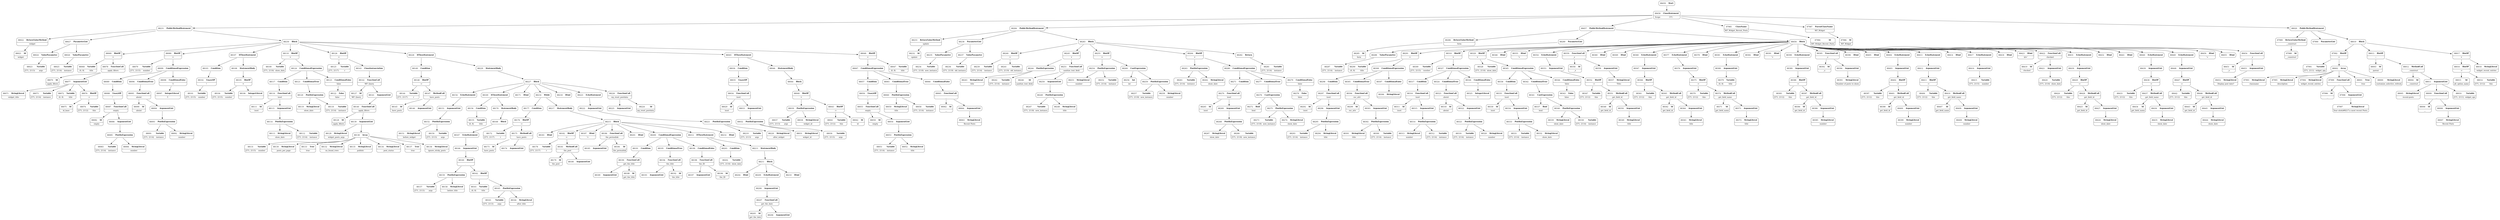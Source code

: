 digraph ast {
node [shape=none];
88065 [label=<<TABLE border='1' cellspacing='0' cellpadding='10' style='rounded' ><TR><TD border='0'>88065</TD><TD border='0'><B>FunctionCall</B></TD></TR><HR/><TR><TD border='0' cellpadding='5' colspan='2'>__</TD></TR></TABLE>>];
88065 -> 88062 [weight=2];
88065 -> 88064 [weight=2];
88064 [label=<<TABLE border='1' cellspacing='0' cellpadding='10' style='rounded' ><TR><TD border='0'>88064</TD><TD border='0'><B>ArgumentList</B></TD></TR></TABLE>>];
88064 -> 88063 [weight=2];
88067 [label=<<TABLE border='1' cellspacing='0' cellpadding='10' style='rounded' ><TR><TD border='0'>88067</TD><TD border='0'><B>ConditionalExpression</B></TD></TR></TABLE>>];
88067 -> 88057 [weight=2];
88067 -> 88061 [weight=2];
88067 -> 88066 [weight=2];
88066 [label=<<TABLE border='1' cellspacing='0' cellpadding='10' style='rounded' ><TR><TD border='0'>88066</TD><TD border='0'><B>ConditionalFalse</B></TD></TR></TABLE>>];
88066 -> 88065 [weight=2];
88069 [label=<<TABLE border='1' cellspacing='0' cellpadding='10' style='rounded' ><TR><TD border='0'>88069</TD><TD border='0'><B>BinOP</B></TD></TR><HR/><TR><TD border='0' cellpadding='5' colspan='2'>=</TD></TR></TABLE>>];
88069 -> 88068 [weight=2];
88069 -> 88078 [weight=2];
88068 [label=<<TABLE border='1' cellspacing='0' cellpadding='10' style='rounded' ><TR><TD border='0'>88068</TD><TD border='0'><B>Variable</B></TD></TR><HR/><TR><TD border='0' cellpadding='5'>(0, 8)</TD><TD border='0' cellpadding='5'>title</TD></TR></TABLE>>];
88071 [label=<<TABLE border='1' cellspacing='0' cellpadding='10' style='rounded' ><TR><TD border='0'>88071</TD><TD border='0'><B>StringLiteral</B></TD></TR><HR/><TR><TD border='0' cellpadding='5' colspan='2'>widget_title</TD></TR></TABLE>>];
88070 [label=<<TABLE border='1' cellspacing='0' cellpadding='10' style='rounded' ><TR><TD border='0'>88070</TD><TD border='0'><B>Id</B></TD></TR><HR/><TR><TD border='0' cellpadding='5' colspan='2'>apply_filters</TD></TR></TABLE>>];
88073 [label=<<TABLE border='1' cellspacing='0' cellpadding='10' style='rounded' ><TR><TD border='0'>88073</TD><TD border='0'><B>Variable</B></TD></TR><HR/><TR><TD border='0' cellpadding='5'>(571, 2114)</TD><TD border='0' cellpadding='5'>instance</TD></TR></TABLE>>];
88072 [label=<<TABLE border='1' cellspacing='0' cellpadding='10' style='rounded' ><TR><TD border='0'>88072</TD><TD border='0'><B>Variable</B></TD></TR><HR/><TR><TD border='0' cellpadding='5'>(0, 8)</TD><TD border='0' cellpadding='5'>title</TD></TR></TABLE>>];
88075 [label=<<TABLE border='1' cellspacing='0' cellpadding='10' style='rounded' ><TR><TD border='0'>88075</TD><TD border='0'><B>Id</B></TD></TR><HR/><TR><TD border='0' cellpadding='5' colspan='2'>id_base</TD></TR></TABLE>>];
88074 [label=<<TABLE border='1' cellspacing='0' cellpadding='10' style='rounded' ><TR><TD border='0'>88074</TD><TD border='0'><B>Variable</B></TD></TR><HR/><TR><TD border='0' cellpadding='5'>(571, 2112)</TD><TD border='0' cellpadding='5'>this</TD></TR></TABLE>>];
88077 [label=<<TABLE border='1' cellspacing='0' cellpadding='10' style='rounded' ><TR><TD border='0'>88077</TD><TD border='0'><B>ArgumentList</B></TD></TR></TABLE>>];
88077 -> 88071 [weight=2];
88077 -> 88072 [weight=2];
88077 -> 88073 [weight=2];
88077 -> 88076 [weight=2];
88076 [label=<<TABLE border='1' cellspacing='0' cellpadding='10' style='rounded' ><TR><TD border='0'>88076</TD><TD border='0'><B>BinOP</B></TD></TR><HR/><TR><TD border='0' cellpadding='5' colspan='2'>-&gt;</TD></TR></TABLE>>];
88076 -> 88074 [weight=2];
88076 -> 88075 [weight=2];
88079 [label=<<TABLE border='1' cellspacing='0' cellpadding='10' style='rounded' ><TR><TD border='0'>88079</TD><TD border='0'><B>Variable</B></TD></TR><HR/><TR><TD border='0' cellpadding='5'>(571, 2115)</TD><TD border='0' cellpadding='5'>number</TD></TR></TABLE>>];
88078 [label=<<TABLE border='1' cellspacing='0' cellpadding='10' style='rounded' ><TR><TD border='0'>88078</TD><TD border='0'><B>FunctionCall</B></TD></TR><HR/><TR><TD border='0' cellpadding='5' colspan='2'>apply_filters</TD></TR></TABLE>>];
88078 -> 88070 [weight=2];
88078 -> 88077 [weight=2];
88080 [label=<<TABLE border='1' cellspacing='0' cellpadding='10' style='rounded' ><TR><TD border='0'>88080</TD><TD border='0'><B>BinOP</B></TD></TR><HR/><TR><TD border='0' cellpadding='5' colspan='2'>=</TD></TR></TABLE>>];
88080 -> 88079 [weight=2];
88080 -> 88099 [weight=2];
88083 [label=<<TABLE border='1' cellspacing='0' cellpadding='10' style='rounded' ><TR><TD border='0'>88083</TD><TD border='0'><B>Variable</B></TD></TR><HR/><TR><TD border='0' cellpadding='5'>(571, 2114)</TD><TD border='0' cellpadding='5'>instance</TD></TR></TABLE>>];
88082 [label=<<TABLE border='1' cellspacing='0' cellpadding='10' style='rounded' ><TR><TD border='0'>88082</TD><TD border='0'><B>Id</B></TD></TR><HR/><TR><TD border='0' cellpadding='5' colspan='2'>empty</TD></TR></TABLE>>];
88085 [label=<<TABLE border='1' cellspacing='0' cellpadding='10' style='rounded' ><TR><TD border='0'>88085</TD><TD border='0'><B>PostfixExpression</B></TD></TR></TABLE>>];
88085 -> 88083 [weight=2];
88085 -> 88084 [weight=2];
88084 [label=<<TABLE border='1' cellspacing='0' cellpadding='10' style='rounded' ><TR><TD border='0'>88084</TD><TD border='0'><B>StringLiteral</B></TD></TR><HR/><TR><TD border='0' cellpadding='5' colspan='2'>number</TD></TR></TABLE>>];
88087 [label=<<TABLE border='1' cellspacing='0' cellpadding='10' style='rounded' ><TR><TD border='0'>88087</TD><TD border='0'><B>FunctionCall</B></TD></TR><HR/><TR><TD border='0' cellpadding='5' colspan='2'>empty</TD></TR></TABLE>>];
88087 -> 88082 [weight=2];
88087 -> 88086 [weight=2];
88086 [label=<<TABLE border='1' cellspacing='0' cellpadding='10' style='rounded' ><TR><TD border='0'>88086</TD><TD border='0'><B>ArgumentList</B></TD></TR></TABLE>>];
88086 -> 88085 [weight=2];
88089 [label=<<TABLE border='1' cellspacing='0' cellpadding='10' style='rounded' ><TR><TD border='0'>88089</TD><TD border='0'><B>Condition</B></TD></TR></TABLE>>];
88089 -> 88088 [weight=2];
88088 [label=<<TABLE border='1' cellspacing='0' cellpadding='10' style='rounded' ><TR><TD border='0'>88088</TD><TD border='0'><B>UnaryOP</B></TD></TR><HR/><TR><TD border='0' cellpadding='5' colspan='2'>!</TD></TR></TABLE>>];
88088 -> 88087 [weight=2];
88091 [label=<<TABLE border='1' cellspacing='0' cellpadding='10' style='rounded' ><TR><TD border='0'>88091</TD><TD border='0'><B>Variable</B></TD></TR><HR/><TR><TD border='0' cellpadding='5'>(571, 2114)</TD><TD border='0' cellpadding='5'>instance</TD></TR></TABLE>>];
88090 [label=<<TABLE border='1' cellspacing='0' cellpadding='10' style='rounded' ><TR><TD border='0'>88090</TD><TD border='0'><B>Id</B></TD></TR><HR/><TR><TD border='0' cellpadding='5' colspan='2'>absint</TD></TR></TABLE>>];
88093 [label=<<TABLE border='1' cellspacing='0' cellpadding='10' style='rounded' ><TR><TD border='0'>88093</TD><TD border='0'><B>PostfixExpression</B></TD></TR></TABLE>>];
88093 -> 88091 [weight=2];
88093 -> 88092 [weight=2];
88092 [label=<<TABLE border='1' cellspacing='0' cellpadding='10' style='rounded' ><TR><TD border='0'>88092</TD><TD border='0'><B>StringLiteral</B></TD></TR><HR/><TR><TD border='0' cellpadding='5' colspan='2'>number</TD></TR></TABLE>>];
88095 [label=<<TABLE border='1' cellspacing='0' cellpadding='10' style='rounded' ><TR><TD border='0'>88095</TD><TD border='0'><B>FunctionCall</B></TD></TR><HR/><TR><TD border='0' cellpadding='5' colspan='2'>absint</TD></TR></TABLE>>];
88095 -> 88090 [weight=2];
88095 -> 88094 [weight=2];
88094 [label=<<TABLE border='1' cellspacing='0' cellpadding='10' style='rounded' ><TR><TD border='0'>88094</TD><TD border='0'><B>ArgumentList</B></TD></TR></TABLE>>];
88094 -> 88093 [weight=2];
88097 [label=<<TABLE border='1' cellspacing='0' cellpadding='10' style='rounded' ><TR><TD border='0'>88097</TD><TD border='0'><B>IntegerLiteral</B></TD></TR><HR/><TR><TD border='0' cellpadding='5' colspan='2'>5</TD></TR></TABLE>>];
88096 [label=<<TABLE border='1' cellspacing='0' cellpadding='10' style='rounded' ><TR><TD border='0'>88096</TD><TD border='0'><B>ConditionalTrue</B></TD></TR></TABLE>>];
88096 -> 88095 [weight=2];
88099 [label=<<TABLE border='1' cellspacing='0' cellpadding='10' style='rounded' ><TR><TD border='0'>88099</TD><TD border='0'><B>ConditionalExpression</B></TD></TR></TABLE>>];
88099 -> 88089 [weight=2];
88099 -> 88096 [weight=2];
88099 -> 88098 [weight=2];
88098 [label=<<TABLE border='1' cellspacing='0' cellpadding='10' style='rounded' ><TR><TD border='0'>88098</TD><TD border='0'><B>ConditionalFalse</B></TD></TR><HR/><TR><TD border='0' cellpadding='5' colspan='2'>5</TD></TR></TABLE>>];
88098 -> 88097 [weight=2];
88101 [label=<<TABLE border='1' cellspacing='0' cellpadding='10' style='rounded' ><TR><TD border='0'>88101</TD><TD border='0'><B>Variable</B></TD></TR><HR/><TR><TD border='0' cellpadding='5'>(571, 2115)</TD><TD border='0' cellpadding='5'>number</TD></TR></TABLE>>];
88103 [label=<<TABLE border='1' cellspacing='0' cellpadding='10' style='rounded' ><TR><TD border='0'>88103</TD><TD border='0'><B>Condition</B></TD></TR></TABLE>>];
88103 -> 88102 [weight=2];
88102 [label=<<TABLE border='1' cellspacing='0' cellpadding='10' style='rounded' ><TR><TD border='0'>88102</TD><TD border='0'><B>UnaryOP</B></TD></TR><HR/><TR><TD border='0' cellpadding='5' colspan='2'>!</TD></TR></TABLE>>];
88102 -> 88101 [weight=2];
88105 [label=<<TABLE border='1' cellspacing='0' cellpadding='10' style='rounded' ><TR><TD border='0'>88105</TD><TD border='0'><B>BinOP</B></TD></TR><HR/><TR><TD border='0' cellpadding='5' colspan='2'>=</TD></TR></TABLE>>];
88105 -> 88104 [weight=2];
88105 -> 88106 [weight=2];
88104 [label=<<TABLE border='1' cellspacing='0' cellpadding='10' style='rounded' ><TR><TD border='0'>88104</TD><TD border='0'><B>Variable</B></TD></TR><HR/><TR><TD border='0' cellpadding='5'>(571, 2115)</TD><TD border='0' cellpadding='5'>number</TD></TR></TABLE>>];
88107 [label=<<TABLE border='1' cellspacing='0' cellpadding='10' style='rounded' ><TR><TD border='0'>88107</TD><TD border='0'><B>IfThenStatement</B></TD></TR></TABLE>>];
88107 -> 88103 [weight=2];
88107 -> 88108 [weight=2];
88106 [label=<<TABLE border='1' cellspacing='0' cellpadding='10' style='rounded' ><TR><TD border='0'>88106</TD><TD border='0'><B>IntegerLiteral</B></TD></TR><HR/><TR><TD border='0' cellpadding='5' colspan='2'>5</TD></TR></TABLE>>];
88109 [label=<<TABLE border='1' cellspacing='0' cellpadding='10' style='rounded' ><TR><TD border='0'>88109</TD><TD border='0'><B>Variable</B></TD></TR><HR/><TR><TD border='0' cellpadding='5'>(571, 2116)</TD><TD border='0' cellpadding='5'>show_date</TD></TR></TABLE>>];
88108 [label=<<TABLE border='1' cellspacing='0' cellpadding='10' style='rounded' ><TR><TD border='0'>88108</TD><TD border='0'><B>StatementBody</B></TD></TR></TABLE>>];
88108 -> 88105 [weight=2];
88111 [label=<<TABLE border='1' cellspacing='0' cellpadding='10' style='rounded' ><TR><TD border='0'>88111</TD><TD border='0'><B>Id</B></TD></TR><HR/><TR><TD border='0' cellpadding='5' colspan='2'>isset</TD></TR></TABLE>>];
88110 [label=<<TABLE border='1' cellspacing='0' cellpadding='10' style='rounded' ><TR><TD border='0'>88110</TD><TD border='0'><B>BinOP</B></TD></TR><HR/><TR><TD border='0' cellpadding='5' colspan='2'>=</TD></TR></TABLE>>];
88110 -> 88109 [weight=2];
88110 -> 88124 [weight=2];
88113 [label=<<TABLE border='1' cellspacing='0' cellpadding='10' style='rounded' ><TR><TD border='0'>88113</TD><TD border='0'><B>StringLiteral</B></TD></TR><HR/><TR><TD border='0' cellpadding='5' colspan='2'>show_date</TD></TR></TABLE>>];
88112 [label=<<TABLE border='1' cellspacing='0' cellpadding='10' style='rounded' ><TR><TD border='0'>88112</TD><TD border='0'><B>Variable</B></TD></TR><HR/><TR><TD border='0' cellpadding='5'>(571, 2114)</TD><TD border='0' cellpadding='5'>instance</TD></TR></TABLE>>];
88115 [label=<<TABLE border='1' cellspacing='0' cellpadding='10' style='rounded' ><TR><TD border='0'>88115</TD><TD border='0'><B>ArgumentList</B></TD></TR></TABLE>>];
88115 -> 88114 [weight=2];
88114 [label=<<TABLE border='1' cellspacing='0' cellpadding='10' style='rounded' ><TR><TD border='0'>88114</TD><TD border='0'><B>PostfixExpression</B></TD></TR></TABLE>>];
88114 -> 88112 [weight=2];
88114 -> 88113 [weight=2];
88117 [label=<<TABLE border='1' cellspacing='0' cellpadding='10' style='rounded' ><TR><TD border='0'>88117</TD><TD border='0'><B>Condition</B></TD></TR></TABLE>>];
88117 -> 88116 [weight=2];
88116 [label=<<TABLE border='1' cellspacing='0' cellpadding='10' style='rounded' ><TR><TD border='0'>88116</TD><TD border='0'><B>FunctionCall</B></TD></TR><HR/><TR><TD border='0' cellpadding='5' colspan='2'>isset</TD></TR></TABLE>>];
88116 -> 88111 [weight=2];
88116 -> 88115 [weight=2];
88119 [label=<<TABLE border='1' cellspacing='0' cellpadding='10' style='rounded' ><TR><TD border='0'>88119</TD><TD border='0'><B>StringLiteral</B></TD></TR><HR/><TR><TD border='0' cellpadding='5' colspan='2'>show_date</TD></TR></TABLE>>];
88118 [label=<<TABLE border='1' cellspacing='0' cellpadding='10' style='rounded' ><TR><TD border='0'>88118</TD><TD border='0'><B>Variable</B></TD></TR><HR/><TR><TD border='0' cellpadding='5'>(571, 2114)</TD><TD border='0' cellpadding='5'>instance</TD></TR></TABLE>>];
88121 [label=<<TABLE border='1' cellspacing='0' cellpadding='10' style='rounded' ><TR><TD border='0'>88121</TD><TD border='0'><B>ConditionalTrue</B></TD></TR></TABLE>>];
88121 -> 88120 [weight=2];
88120 [label=<<TABLE border='1' cellspacing='0' cellpadding='10' style='rounded' ><TR><TD border='0'>88120</TD><TD border='0'><B>PostfixExpression</B></TD></TR></TABLE>>];
88120 -> 88118 [weight=2];
88120 -> 88119 [weight=2];
88123 [label=<<TABLE border='1' cellspacing='0' cellpadding='10' style='rounded' ><TR><TD border='0'>88123</TD><TD border='0'><B>ConditionalFalse</B></TD></TR><HR/><TR><TD border='0' cellpadding='5' colspan='2'>false</TD></TR></TABLE>>];
88123 -> 88122 [weight=2];
88122 [label=<<TABLE border='1' cellspacing='0' cellpadding='10' style='rounded' ><TR><TD border='0'>88122</TD><TD border='0'><B>False</B></TD></TR><HR/><TR><TD border='0' cellpadding='5' colspan='2'>false</TD></TR></TABLE>>];
88125 [label=<<TABLE border='1' cellspacing='0' cellpadding='10' style='rounded' ><TR><TD border='0'>88125</TD><TD border='0'><B>Variable</B></TD></TR><HR/><TR><TD border='0' cellpadding='5'>(571, 2117)</TD><TD border='0' cellpadding='5'>r</TD></TR></TABLE>>];
88124 [label=<<TABLE border='1' cellspacing='0' cellpadding='10' style='rounded' ><TR><TD border='0'>88124</TD><TD border='0'><B>ConditionalExpression</B></TD></TR></TABLE>>];
88124 -> 88117 [weight=2];
88124 -> 88121 [weight=2];
88124 -> 88123 [weight=2];
88127 [label=<<TABLE border='1' cellspacing='0' cellpadding='10' style='rounded' ><TR><TD border='0'>88127</TD><TD border='0'><B>Id</B></TD></TR><HR/><TR><TD border='0' cellpadding='5' colspan='2'>WP_Query</TD></TR></TABLE>>];
88126 [label=<<TABLE border='1' cellspacing='0' cellpadding='10' style='rounded' ><TR><TD border='0'>88126</TD><TD border='0'><B>BinOP</B></TD></TR><HR/><TR><TD border='0' cellpadding='5' colspan='2'>=</TD></TR></TABLE>>];
88126 -> 88125 [weight=2];
88126 -> 88143 [weight=2];
88129 [label=<<TABLE border='1' cellspacing='0' cellpadding='10' style='rounded' ><TR><TD border='0'>88129</TD><TD border='0'><B>StringLiteral</B></TD></TR><HR/><TR><TD border='0' cellpadding='5' colspan='2'>widget_posts_args</TD></TR></TABLE>>];
88128 [label=<<TABLE border='1' cellspacing='0' cellpadding='10' style='rounded' ><TR><TD border='0'>88128</TD><TD border='0'><B>Id</B></TD></TR><HR/><TR><TD border='0' cellpadding='5' colspan='2'>apply_filters</TD></TR></TABLE>>];
88131 [label=<<TABLE border='1' cellspacing='0' cellpadding='10' style='rounded' ><TR><TD border='0'>88131</TD><TD border='0'><B>Variable</B></TD></TR><HR/><TR><TD border='0' cellpadding='5'>(571, 2115)</TD><TD border='0' cellpadding='5'>number</TD></TR></TABLE>>];
88130 [label=<<TABLE border='1' cellspacing='0' cellpadding='10' style='rounded' ><TR><TD border='0'>88130</TD><TD border='0'><B>StringLiteral</B></TD></TR><HR/><TR><TD border='0' cellpadding='5' colspan='2'>posts_per_page</TD></TR></TABLE>>];
88133 [label=<<TABLE border='1' cellspacing='0' cellpadding='10' style='rounded' ><TR><TD border='0'>88133</TD><TD border='0'><B>True</B></TD></TR><HR/><TR><TD border='0' cellpadding='5' colspan='2'>true</TD></TR></TABLE>>];
88132 [label=<<TABLE border='1' cellspacing='0' cellpadding='10' style='rounded' ><TR><TD border='0'>88132</TD><TD border='0'><B>StringLiteral</B></TD></TR><HR/><TR><TD border='0' cellpadding='5' colspan='2'>no_found_rows</TD></TR></TABLE>>];
88135 [label=<<TABLE border='1' cellspacing='0' cellpadding='10' style='rounded' ><TR><TD border='0'>88135</TD><TD border='0'><B>StringLiteral</B></TD></TR><HR/><TR><TD border='0' cellpadding='5' colspan='2'>publish</TD></TR></TABLE>>];
88134 [label=<<TABLE border='1' cellspacing='0' cellpadding='10' style='rounded' ><TR><TD border='0'>88134</TD><TD border='0'><B>StringLiteral</B></TD></TR><HR/><TR><TD border='0' cellpadding='5' colspan='2'>post_status</TD></TR></TABLE>>];
88137 [label=<<TABLE border='1' cellspacing='0' cellpadding='10' style='rounded' ><TR><TD border='0'>88137</TD><TD border='0'><B>True</B></TD></TR><HR/><TR><TD border='0' cellpadding='5' colspan='2'>true</TD></TR></TABLE>>];
88136 [label=<<TABLE border='1' cellspacing='0' cellpadding='10' style='rounded' ><TR><TD border='0'>88136</TD><TD border='0'><B>StringLiteral</B></TD></TR><HR/><TR><TD border='0' cellpadding='5' colspan='2'>ignore_sticky_posts</TD></TR></TABLE>>];
88139 [label=<<TABLE border='1' cellspacing='0' cellpadding='10' style='rounded' ><TR><TD border='0'>88139</TD><TD border='0'><B>ArgumentList</B></TD></TR></TABLE>>];
88139 -> 88129 [weight=2];
88139 -> 88138 [weight=2];
88138 [label=<<TABLE border='1' cellspacing='0' cellpadding='10' style='rounded' ><TR><TD border='0'>88138</TD><TD border='0'><B>Array</B></TD></TR></TABLE>>];
88138 -> 88130 [weight=2];
88138 -> 88131 [weight=2];
88138 -> 88132 [weight=2];
88138 -> 88133 [weight=2];
88138 -> 88134 [weight=2];
88138 -> 88135 [weight=2];
88138 -> 88136 [weight=2];
88138 -> 88137 [weight=2];
88141 [label=<<TABLE border='1' cellspacing='0' cellpadding='10' style='rounded' ><TR><TD border='0'>88141</TD><TD border='0'><B>ArgumentList</B></TD></TR></TABLE>>];
88141 -> 88140 [weight=2];
88140 [label=<<TABLE border='1' cellspacing='0' cellpadding='10' style='rounded' ><TR><TD border='0'>88140</TD><TD border='0'><B>FunctionCall</B></TD></TR><HR/><TR><TD border='0' cellpadding='5' colspan='2'>apply_filters</TD></TR></TABLE>>];
88140 -> 88128 [weight=2];
88140 -> 88139 [weight=2];
88143 [label=<<TABLE border='1' cellspacing='0' cellpadding='10' style='rounded' ><TR><TD border='0'>88143</TD><TD border='0'><B>ClassInstanciation</B></TD></TR></TABLE>>];
88143 -> 88142 [weight=2];
88142 [label=<<TABLE border='1' cellspacing='0' cellpadding='10' style='rounded' ><TR><TD border='0'>88142</TD><TD border='0'><B>FunctionCall</B></TD></TR><HR/><TR><TD border='0' cellpadding='5' colspan='2'>WP_Query</TD></TR></TABLE>>];
88142 -> 88127 [weight=2];
88142 -> 88141 [weight=2];
88145 [label=<<TABLE border='1' cellspacing='0' cellpadding='10' style='rounded' ><TR><TD border='0'>88145</TD><TD border='0'><B>Id</B></TD></TR><HR/><TR><TD border='0' cellpadding='5' colspan='2'>have_posts</TD></TR></TABLE>>];
88144 [label=<<TABLE border='1' cellspacing='0' cellpadding='10' style='rounded' ><TR><TD border='0'>88144</TD><TD border='0'><B>Variable</B></TD></TR><HR/><TR><TD border='0' cellpadding='5'>(571, 2117)</TD><TD border='0' cellpadding='5'>r</TD></TR></TABLE>>];
88147 [label=<<TABLE border='1' cellspacing='0' cellpadding='10' style='rounded' ><TR><TD border='0'>88147</TD><TD border='0'><B>MethodCall</B></TD></TR><HR/><TR><TD border='0' cellpadding='5' colspan='2'>have_posts</TD></TR></TABLE>>];
88147 -> 88145 [weight=2];
88147 -> 88146 [weight=2];
88146 [label=<<TABLE border='1' cellspacing='0' cellpadding='10' style='rounded' ><TR><TD border='0'>88146</TD><TD border='0'><B>ArgumentList</B></TD></TR></TABLE>>];
88149 [label=<<TABLE border='1' cellspacing='0' cellpadding='10' style='rounded' ><TR><TD border='0'>88149</TD><TD border='0'><B>Condition</B></TD></TR></TABLE>>];
88149 -> 88148 [weight=2];
88148 [label=<<TABLE border='1' cellspacing='0' cellpadding='10' style='rounded' ><TR><TD border='0'>88148</TD><TD border='0'><B>BinOP</B></TD></TR><HR/><TR><TD border='0' cellpadding='5' colspan='2'>-&gt;</TD></TR></TABLE>>];
88148 -> 88144 [weight=2];
88148 -> 88147 [weight=2];
88151 [label=<<TABLE border='1' cellspacing='0' cellpadding='10' style='rounded' ><TR><TD border='0'>88151</TD><TD border='0'><B>StringLiteral</B></TD></TR><HR/><TR><TD border='0' cellpadding='5' colspan='2'>before_widget</TD></TR></TABLE>>];
88150 [label=<<TABLE border='1' cellspacing='0' cellpadding='10' style='rounded' ><TR><TD border='0'>88150</TD><TD border='0'><B>Variable</B></TD></TR><HR/><TR><TD border='0' cellpadding='5'>(571, 2113)</TD><TD border='0' cellpadding='5'>args</TD></TR></TABLE>>];
88153 [label=<<TABLE border='1' cellspacing='0' cellpadding='10' style='rounded' ><TR><TD border='0'>88153</TD><TD border='0'><B>ArgumentList</B></TD></TR></TABLE>>];
88153 -> 88152 [weight=2];
88152 [label=<<TABLE border='1' cellspacing='0' cellpadding='10' style='rounded' ><TR><TD border='0'>88152</TD><TD border='0'><B>PostfixExpression</B></TD></TR></TABLE>>];
88152 -> 88150 [weight=2];
88152 -> 88151 [weight=2];
88155 [label=<<TABLE border='1' cellspacing='0' cellpadding='10' style='rounded' ><TR><TD border='0'>88155</TD><TD border='0'><B>Variable</B></TD></TR><HR/><TR><TD border='0' cellpadding='5'>(0, 8)</TD><TD border='0' cellpadding='5'>title</TD></TR></TABLE>>];
88154 [label=<<TABLE border='1' cellspacing='0' cellpadding='10' style='rounded' ><TR><TD border='0'>88154</TD><TD border='0'><B>EchoStatement</B></TD></TR></TABLE>>];
88154 -> 88153 [weight=2];
88157 [label=<<TABLE border='1' cellspacing='0' cellpadding='10' style='rounded' ><TR><TD border='0'>88157</TD><TD border='0'><B>Variable</B></TD></TR><HR/><TR><TD border='0' cellpadding='5'>(571, 2113)</TD><TD border='0' cellpadding='5'>args</TD></TR></TABLE>>];
88156 [label=<<TABLE border='1' cellspacing='0' cellpadding='10' style='rounded' ><TR><TD border='0'>88156</TD><TD border='0'><B>Condition</B></TD></TR></TABLE>>];
88156 -> 88155 [weight=2];
88159 [label=<<TABLE border='1' cellspacing='0' cellpadding='10' style='rounded' ><TR><TD border='0'>88159</TD><TD border='0'><B>PostfixExpression</B></TD></TR></TABLE>>];
88159 -> 88157 [weight=2];
88159 -> 88158 [weight=2];
88158 [label=<<TABLE border='1' cellspacing='0' cellpadding='10' style='rounded' ><TR><TD border='0'>88158</TD><TD border='0'><B>StringLiteral</B></TD></TR><HR/><TR><TD border='0' cellpadding='5' colspan='2'>before_title</TD></TR></TABLE>>];
88161 [label=<<TABLE border='1' cellspacing='0' cellpadding='10' style='rounded' ><TR><TD border='0'>88161</TD><TD border='0'><B>Variable</B></TD></TR><HR/><TR><TD border='0' cellpadding='5'>(0, 8)</TD><TD border='0' cellpadding='5'>title</TD></TR></TABLE>>];
88160 [label=<<TABLE border='1' cellspacing='0' cellpadding='10' style='rounded' ><TR><TD border='0'>88160</TD><TD border='0'><B>BinOP</B></TD></TR><HR/><TR><TD border='0' cellpadding='5' colspan='2'>.</TD></TR></TABLE>>];
88160 -> 88159 [weight=2];
88160 -> 88162 [weight=2];
88163 [label=<<TABLE border='1' cellspacing='0' cellpadding='10' style='rounded' ><TR><TD border='0'>88163</TD><TD border='0'><B>Variable</B></TD></TR><HR/><TR><TD border='0' cellpadding='5'>(571, 2113)</TD><TD border='0' cellpadding='5'>args</TD></TR></TABLE>>];
88162 [label=<<TABLE border='1' cellspacing='0' cellpadding='10' style='rounded' ><TR><TD border='0'>88162</TD><TD border='0'><B>BinOP</B></TD></TR><HR/><TR><TD border='0' cellpadding='5' colspan='2'>.</TD></TR></TABLE>>];
88162 -> 88161 [weight=2];
88162 -> 88165 [weight=2];
88165 [label=<<TABLE border='1' cellspacing='0' cellpadding='10' style='rounded' ><TR><TD border='0'>88165</TD><TD border='0'><B>PostfixExpression</B></TD></TR></TABLE>>];
88165 -> 88163 [weight=2];
88165 -> 88164 [weight=2];
88164 [label=<<TABLE border='1' cellspacing='0' cellpadding='10' style='rounded' ><TR><TD border='0'>88164</TD><TD border='0'><B>StringLiteral</B></TD></TR><HR/><TR><TD border='0' cellpadding='5' colspan='2'>after_title</TD></TR></TABLE>>];
88167 [label=<<TABLE border='1' cellspacing='0' cellpadding='10' style='rounded' ><TR><TD border='0'>88167</TD><TD border='0'><B>EchoStatement</B></TD></TR></TABLE>>];
88167 -> 88166 [weight=2];
88166 [label=<<TABLE border='1' cellspacing='0' cellpadding='10' style='rounded' ><TR><TD border='0'>88166</TD><TD border='0'><B>ArgumentList</B></TD></TR></TABLE>>];
88166 -> 88160 [weight=2];
88169 [label=<<TABLE border='1' cellspacing='0' cellpadding='10' style='rounded' ><TR><TD border='0'>88169</TD><TD border='0'><B>IfThenStatement</B></TD></TR></TABLE>>];
88169 -> 88156 [weight=2];
88169 -> 88170 [weight=2];
88168 [label=<<TABLE border='1' cellspacing='0' cellpadding='10' style='rounded' ><TR><TD border='0'>88168</TD><TD border='0'><B>Block</B></TD></TR></TABLE>>];
88168 -> 88167 [weight=2];
88171 [label=<<TABLE border='1' cellspacing='0' cellpadding='10' style='rounded' ><TR><TD border='0'>88171</TD><TD border='0'><B>Html</B></TD></TR></TABLE>>];
88170 [label=<<TABLE border='1' cellspacing='0' cellpadding='10' style='rounded' ><TR><TD border='0'>88170</TD><TD border='0'><B>StatementBody</B></TD></TR></TABLE>>];
88170 -> 88168 [weight=2];
88173 [label=<<TABLE border='1' cellspacing='0' cellpadding='10' style='rounded' ><TR><TD border='0'>88173</TD><TD border='0'><B>Id</B></TD></TR><HR/><TR><TD border='0' cellpadding='5' colspan='2'>have_posts</TD></TR></TABLE>>];
88172 [label=<<TABLE border='1' cellspacing='0' cellpadding='10' style='rounded' ><TR><TD border='0'>88172</TD><TD border='0'><B>Variable</B></TD></TR><HR/><TR><TD border='0' cellpadding='5'>(571, 2117)</TD><TD border='0' cellpadding='5'>r</TD></TR></TABLE>>];
88175 [label=<<TABLE border='1' cellspacing='0' cellpadding='10' style='rounded' ><TR><TD border='0'>88175</TD><TD border='0'><B>MethodCall</B></TD></TR><HR/><TR><TD border='0' cellpadding='5' colspan='2'>have_posts</TD></TR></TABLE>>];
88175 -> 88173 [weight=2];
88175 -> 88174 [weight=2];
88174 [label=<<TABLE border='1' cellspacing='0' cellpadding='10' style='rounded' ><TR><TD border='0'>88174</TD><TD border='0'><B>ArgumentList</B></TD></TR></TABLE>>];
88177 [label=<<TABLE border='1' cellspacing='0' cellpadding='10' style='rounded' ><TR><TD border='0'>88177</TD><TD border='0'><B>Condition</B></TD></TR></TABLE>>];
88177 -> 88176 [weight=2];
88176 [label=<<TABLE border='1' cellspacing='0' cellpadding='10' style='rounded' ><TR><TD border='0'>88176</TD><TD border='0'><B>BinOP</B></TD></TR><HR/><TR><TD border='0' cellpadding='5' colspan='2'>-&gt;</TD></TR></TABLE>>];
88176 -> 88172 [weight=2];
88176 -> 88175 [weight=2];
88179 [label=<<TABLE border='1' cellspacing='0' cellpadding='10' style='rounded' ><TR><TD border='0'>88179</TD><TD border='0'><B>Id</B></TD></TR><HR/><TR><TD border='0' cellpadding='5' colspan='2'>the_post</TD></TR></TABLE>>];
88178 [label=<<TABLE border='1' cellspacing='0' cellpadding='10' style='rounded' ><TR><TD border='0'>88178</TD><TD border='0'><B>Variable</B></TD></TR><HR/><TR><TD border='0' cellpadding='5'>(571, 2117)</TD><TD border='0' cellpadding='5'>r</TD></TR></TABLE>>];
88181 [label=<<TABLE border='1' cellspacing='0' cellpadding='10' style='rounded' ><TR><TD border='0'>88181</TD><TD border='0'><B>MethodCall</B></TD></TR><HR/><TR><TD border='0' cellpadding='5' colspan='2'>the_post</TD></TR></TABLE>>];
88181 -> 88179 [weight=2];
88181 -> 88180 [weight=2];
88180 [label=<<TABLE border='1' cellspacing='0' cellpadding='10' style='rounded' ><TR><TD border='0'>88180</TD><TD border='0'><B>ArgumentList</B></TD></TR></TABLE>>];
88183 [label=<<TABLE border='1' cellspacing='0' cellpadding='10' style='rounded' ><TR><TD border='0'>88183</TD><TD border='0'><B>Html</B></TD></TR></TABLE>>];
88182 [label=<<TABLE border='1' cellspacing='0' cellpadding='10' style='rounded' ><TR><TD border='0'>88182</TD><TD border='0'><B>BinOP</B></TD></TR><HR/><TR><TD border='0' cellpadding='5' colspan='2'>-&gt;</TD></TR></TABLE>>];
88182 -> 88178 [weight=2];
88182 -> 88181 [weight=2];
88185 [label=<<TABLE border='1' cellspacing='0' cellpadding='10' style='rounded' ><TR><TD border='0'>88185</TD><TD border='0'><B>ArgumentList</B></TD></TR></TABLE>>];
88184 [label=<<TABLE border='1' cellspacing='0' cellpadding='10' style='rounded' ><TR><TD border='0'>88184</TD><TD border='0'><B>Id</B></TD></TR><HR/><TR><TD border='0' cellpadding='5' colspan='2'>the_permalink</TD></TR></TABLE>>];
88187 [label=<<TABLE border='1' cellspacing='0' cellpadding='10' style='rounded' ><TR><TD border='0'>88187</TD><TD border='0'><B>Html</B></TD></TR><HR/><TR><TD border='0' cellpadding='5' colspan='2'>'&gt;</TD></TR></TABLE>>];
88186 [label=<<TABLE border='1' cellspacing='0' cellpadding='10' style='rounded' ><TR><TD border='0'>88186</TD><TD border='0'><B>FunctionCall</B></TD></TR><HR/><TR><TD border='0' cellpadding='5' colspan='2'>the_permalink</TD></TR></TABLE>>];
88186 -> 88184 [weight=2];
88186 -> 88185 [weight=2];
88189 [label=<<TABLE border='1' cellspacing='0' cellpadding='10' style='rounded' ><TR><TD border='0'>88189</TD><TD border='0'><B>ArgumentList</B></TD></TR></TABLE>>];
88188 [label=<<TABLE border='1' cellspacing='0' cellpadding='10' style='rounded' ><TR><TD border='0'>88188</TD><TD border='0'><B>Id</B></TD></TR><HR/><TR><TD border='0' cellpadding='5' colspan='2'>get_the_title</TD></TR></TABLE>>];
88191 [label=<<TABLE border='1' cellspacing='0' cellpadding='10' style='rounded' ><TR><TD border='0'>88191</TD><TD border='0'><B>Condition</B></TD></TR></TABLE>>];
88191 -> 88190 [weight=2];
88190 [label=<<TABLE border='1' cellspacing='0' cellpadding='10' style='rounded' ><TR><TD border='0'>88190</TD><TD border='0'><B>FunctionCall</B></TD></TR><HR/><TR><TD border='0' cellpadding='5' colspan='2'>get_the_title</TD></TR></TABLE>>];
88190 -> 88188 [weight=2];
88190 -> 88189 [weight=2];
88193 [label=<<TABLE border='1' cellspacing='0' cellpadding='10' style='rounded' ><TR><TD border='0'>88193</TD><TD border='0'><B>ArgumentList</B></TD></TR></TABLE>>];
88192 [label=<<TABLE border='1' cellspacing='0' cellpadding='10' style='rounded' ><TR><TD border='0'>88192</TD><TD border='0'><B>Id</B></TD></TR><HR/><TR><TD border='0' cellpadding='5' colspan='2'>the_title</TD></TR></TABLE>>];
88195 [label=<<TABLE border='1' cellspacing='0' cellpadding='10' style='rounded' ><TR><TD border='0'>88195</TD><TD border='0'><B>ConditionalTrue</B></TD></TR></TABLE>>];
88195 -> 88194 [weight=2];
88194 [label=<<TABLE border='1' cellspacing='0' cellpadding='10' style='rounded' ><TR><TD border='0'>88194</TD><TD border='0'><B>FunctionCall</B></TD></TR><HR/><TR><TD border='0' cellpadding='5' colspan='2'>the_title</TD></TR></TABLE>>];
88194 -> 88192 [weight=2];
88194 -> 88193 [weight=2];
88197 [label=<<TABLE border='1' cellspacing='0' cellpadding='10' style='rounded' ><TR><TD border='0'>88197</TD><TD border='0'><B>ArgumentList</B></TD></TR></TABLE>>];
88196 [label=<<TABLE border='1' cellspacing='0' cellpadding='10' style='rounded' ><TR><TD border='0'>88196</TD><TD border='0'><B>Id</B></TD></TR><HR/><TR><TD border='0' cellpadding='5' colspan='2'>the_ID</TD></TR></TABLE>>];
88199 [label=<<TABLE border='1' cellspacing='0' cellpadding='10' style='rounded' ><TR><TD border='0'>88199</TD><TD border='0'><B>ConditionalFalse</B></TD></TR></TABLE>>];
88199 -> 88198 [weight=2];
88198 [label=<<TABLE border='1' cellspacing='0' cellpadding='10' style='rounded' ><TR><TD border='0'>88198</TD><TD border='0'><B>FunctionCall</B></TD></TR><HR/><TR><TD border='0' cellpadding='5' colspan='2'>the_ID</TD></TR></TABLE>>];
88198 -> 88196 [weight=2];
88198 -> 88197 [weight=2];
88201 [label=<<TABLE border='1' cellspacing='0' cellpadding='10' style='rounded' ><TR><TD border='0'>88201</TD><TD border='0'><B>Html</B></TD></TR></TABLE>>];
88200 [label=<<TABLE border='1' cellspacing='0' cellpadding='10' style='rounded' ><TR><TD border='0'>88200</TD><TD border='0'><B>ConditionalExpression</B></TD></TR></TABLE>>];
88200 -> 88191 [weight=2];
88200 -> 88195 [weight=2];
88200 -> 88199 [weight=2];
88203 [label=<<TABLE border='1' cellspacing='0' cellpadding='10' style='rounded' ><TR><TD border='0'>88203</TD><TD border='0'><B>Condition</B></TD></TR></TABLE>>];
88203 -> 88202 [weight=2];
88202 [label=<<TABLE border='1' cellspacing='0' cellpadding='10' style='rounded' ><TR><TD border='0'>88202</TD><TD border='0'><B>Variable</B></TD></TR><HR/><TR><TD border='0' cellpadding='5'>(571, 2116)</TD><TD border='0' cellpadding='5'>show_date</TD></TR></TABLE>>];
88205 [label=<<TABLE border='1' cellspacing='0' cellpadding='10' style='rounded' ><TR><TD border='0'>88205</TD><TD border='0'><B>Id</B></TD></TR><HR/><TR><TD border='0' cellpadding='5' colspan='2'>get_the_date</TD></TR></TABLE>>];
88204 [label=<<TABLE border='1' cellspacing='0' cellpadding='10' style='rounded' ><TR><TD border='0'>88204</TD><TD border='0'><B>Html</B></TD></TR></TABLE>>];
88207 [label=<<TABLE border='1' cellspacing='0' cellpadding='10' style='rounded' ><TR><TD border='0'>88207</TD><TD border='0'><B>FunctionCall</B></TD></TR><HR/><TR><TD border='0' cellpadding='5' colspan='2'>get_the_date</TD></TR></TABLE>>];
88207 -> 88205 [weight=2];
88207 -> 88206 [weight=2];
88206 [label=<<TABLE border='1' cellspacing='0' cellpadding='10' style='rounded' ><TR><TD border='0'>88206</TD><TD border='0'><B>ArgumentList</B></TD></TR></TABLE>>];
88209 [label=<<TABLE border='1' cellspacing='0' cellpadding='10' style='rounded' ><TR><TD border='0'>88209</TD><TD border='0'><B>EchoStatement</B></TD></TR></TABLE>>];
88209 -> 88208 [weight=2];
88208 [label=<<TABLE border='1' cellspacing='0' cellpadding='10' style='rounded' ><TR><TD border='0'>88208</TD><TD border='0'><B>ArgumentList</B></TD></TR></TABLE>>];
88208 -> 88207 [weight=2];
88211 [label=<<TABLE border='1' cellspacing='0' cellpadding='10' style='rounded' ><TR><TD border='0'>88211</TD><TD border='0'><B>Block</B></TD></TR></TABLE>>];
88211 -> 88204 [weight=2];
88211 -> 88209 [weight=2];
88211 -> 88210 [weight=2];
88210 [label=<<TABLE border='1' cellspacing='0' cellpadding='10' style='rounded' ><TR><TD border='0'>88210</TD><TD border='0'><B>Html</B></TD></TR></TABLE>>];
88213 [label=<<TABLE border='1' cellspacing='0' cellpadding='10' style='rounded' ><TR><TD border='0'>88213</TD><TD border='0'><B>StatementBody</B></TD></TR></TABLE>>];
88213 -> 88211 [weight=2];
88212 [label=<<TABLE border='1' cellspacing='0' cellpadding='10' style='rounded' ><TR><TD border='0'>88212</TD><TD border='0'><B>IfThenStatement</B></TD></TR></TABLE>>];
88212 -> 88203 [weight=2];
88212 -> 88213 [weight=2];
88215 [label=<<TABLE border='1' cellspacing='0' cellpadding='10' style='rounded' ><TR><TD border='0'>88215</TD><TD border='0'><B>Block</B></TD></TR></TABLE>>];
88215 -> 88182 [weight=2];
88215 -> 88183 [weight=2];
88215 -> 88186 [weight=2];
88215 -> 88187 [weight=2];
88215 -> 88200 [weight=2];
88215 -> 88201 [weight=2];
88215 -> 88212 [weight=2];
88215 -> 88214 [weight=2];
88214 [label=<<TABLE border='1' cellspacing='0' cellpadding='10' style='rounded' ><TR><TD border='0'>88214</TD><TD border='0'><B>Html</B></TD></TR></TABLE>>];
88217 [label=<<TABLE border='1' cellspacing='0' cellpadding='10' style='rounded' ><TR><TD border='0'>88217</TD><TD border='0'><B>StatementBody</B></TD></TR></TABLE>>];
88217 -> 88215 [weight=2];
88216 [label=<<TABLE border='1' cellspacing='0' cellpadding='10' style='rounded' ><TR><TD border='0'>88216</TD><TD border='0'><B>While</B></TD></TR></TABLE>>];
88216 -> 88177 [weight=2];
88216 -> 88217 [weight=2];
88219 [label=<<TABLE border='1' cellspacing='0' cellpadding='10' style='rounded' ><TR><TD border='0'>88219</TD><TD border='0'><B>Variable</B></TD></TR><HR/><TR><TD border='0' cellpadding='5'>(571, 2113)</TD><TD border='0' cellpadding='5'>args</TD></TR></TABLE>>];
88218 [label=<<TABLE border='1' cellspacing='0' cellpadding='10' style='rounded' ><TR><TD border='0'>88218</TD><TD border='0'><B>Html</B></TD></TR></TABLE>>];
88221 [label=<<TABLE border='1' cellspacing='0' cellpadding='10' style='rounded' ><TR><TD border='0'>88221</TD><TD border='0'><B>PostfixExpression</B></TD></TR></TABLE>>];
88221 -> 88219 [weight=2];
88221 -> 88220 [weight=2];
88220 [label=<<TABLE border='1' cellspacing='0' cellpadding='10' style='rounded' ><TR><TD border='0'>88220</TD><TD border='0'><B>StringLiteral</B></TD></TR><HR/><TR><TD border='0' cellpadding='5' colspan='2'>after_widget</TD></TR></TABLE>>];
88223 [label=<<TABLE border='1' cellspacing='0' cellpadding='10' style='rounded' ><TR><TD border='0'>88223</TD><TD border='0'><B>EchoStatement</B></TD></TR></TABLE>>];
88223 -> 88222 [weight=2];
88222 [label=<<TABLE border='1' cellspacing='0' cellpadding='10' style='rounded' ><TR><TD border='0'>88222</TD><TD border='0'><B>ArgumentList</B></TD></TR></TABLE>>];
88222 -> 88221 [weight=2];
88225 [label=<<TABLE border='1' cellspacing='0' cellpadding='10' style='rounded' ><TR><TD border='0'>88225</TD><TD border='0'><B>ArgumentList</B></TD></TR></TABLE>>];
88224 [label=<<TABLE border='1' cellspacing='0' cellpadding='10' style='rounded' ><TR><TD border='0'>88224</TD><TD border='0'><B>Id</B></TD></TR><HR/><TR><TD border='0' cellpadding='5' colspan='2'>wp_reset_postdata</TD></TR></TABLE>>];
88227 [label=<<TABLE border='1' cellspacing='0' cellpadding='10' style='rounded' ><TR><TD border='0'>88227</TD><TD border='0'><B>Block</B></TD></TR></TABLE>>];
88227 -> 88154 [weight=2];
88227 -> 88169 [weight=2];
88227 -> 88171 [weight=2];
88227 -> 88216 [weight=2];
88227 -> 88218 [weight=2];
88227 -> 88223 [weight=2];
88227 -> 88226 [weight=2];
88226 [label=<<TABLE border='1' cellspacing='0' cellpadding='10' style='rounded' ><TR><TD border='0'>88226</TD><TD border='0'><B>FunctionCall</B></TD></TR><HR/><TR><TD border='0' cellpadding='5' colspan='2'>wp_reset_postdata</TD></TR></TABLE>>];
88226 -> 88224 [weight=2];
88226 -> 88225 [weight=2];
88229 [label=<<TABLE border='1' cellspacing='0' cellpadding='10' style='rounded' ><TR><TD border='0'>88229</TD><TD border='0'><B>StatementBody</B></TD></TR></TABLE>>];
88229 -> 88227 [weight=2];
88228 [label=<<TABLE border='1' cellspacing='0' cellpadding='10' style='rounded' ><TR><TD border='0'>88228</TD><TD border='0'><B>IfThenStatement</B></TD></TR></TABLE>>];
88228 -> 88149 [weight=2];
88228 -> 88229 [weight=2];
88231 [label=<<TABLE border='1' cellspacing='0' cellpadding='10' style='rounded' ><TR><TD border='0'>88231</TD><TD border='0'><B>PublicMethodStatement</B></TD></TR></TABLE>>];
88231 -> 88022 [weight=2];
88231 -> 88027 [weight=2];
88231 -> 88230 [weight=2];
88230 [label=<<TABLE border='1' cellspacing='0' cellpadding='10' style='rounded' ><TR><TD border='0'>88230</TD><TD border='0'><B>Block</B></TD></TR></TABLE>>];
88230 -> 88045 [weight=2];
88230 -> 88048 [weight=2];
88230 -> 88069 [weight=2];
88230 -> 88080 [weight=2];
88230 -> 88107 [weight=2];
88230 -> 88110 [weight=2];
88230 -> 88126 [weight=2];
88230 -> 88228 [weight=2];
88233 [label=<<TABLE border='1' cellspacing='0' cellpadding='10' style='rounded' ><TR><TD border='0'>88233</TD><TD border='0'><B>ReturnValueMethod</B></TD></TR><HR/><TR><TD border='0' cellpadding='5' colspan='2'>update</TD></TR></TABLE>>];
88233 -> 88232 [weight=2];
88232 [label=<<TABLE border='1' cellspacing='0' cellpadding='10' style='rounded' ><TR><TD border='0'>88232</TD><TD border='0'><B>Id</B></TD></TR><HR/><TR><TD border='0' cellpadding='5' colspan='2'>update</TD></TR></TABLE>>];
88235 [label=<<TABLE border='1' cellspacing='0' cellpadding='10' style='rounded' ><TR><TD border='0'>88235</TD><TD border='0'><B>ValueParameter</B></TD></TR></TABLE>>];
88235 -> 88234 [weight=2];
88234 [label=<<TABLE border='1' cellspacing='0' cellpadding='10' style='rounded' ><TR><TD border='0'>88234</TD><TD border='0'><B>Variable</B></TD></TR><HR/><TR><TD border='0' cellpadding='5'>(571, 2118)</TD><TD border='0' cellpadding='5'>new_instance</TD></TR></TABLE>>];
88237 [label=<<TABLE border='1' cellspacing='0' cellpadding='10' style='rounded' ><TR><TD border='0'>88237</TD><TD border='0'><B>ValueParameter</B></TD></TR></TABLE>>];
88237 -> 88236 [weight=2];
88236 [label=<<TABLE border='1' cellspacing='0' cellpadding='10' style='rounded' ><TR><TD border='0'>88236</TD><TD border='0'><B>Variable</B></TD></TR><HR/><TR><TD border='0' cellpadding='5'>(571, 2119)</TD><TD border='0' cellpadding='5'>old_instance</TD></TR></TABLE>>];
88239 [label=<<TABLE border='1' cellspacing='0' cellpadding='10' style='rounded' ><TR><TD border='0'>88239</TD><TD border='0'><B>Variable</B></TD></TR><HR/><TR><TD border='0' cellpadding='5'>(571, 2114)</TD><TD border='0' cellpadding='5'>instance</TD></TR></TABLE>>];
88238 [label=<<TABLE border='1' cellspacing='0' cellpadding='10' style='rounded' ><TR><TD border='0'>88238</TD><TD border='0'><B>ParameterList</B></TD></TR></TABLE>>];
88238 -> 88235 [weight=2];
88238 -> 88237 [weight=2];
88241 [label=<<TABLE border='1' cellspacing='0' cellpadding='10' style='rounded' ><TR><TD border='0'>88241</TD><TD border='0'><B>Variable</B></TD></TR><HR/><TR><TD border='0' cellpadding='5'>(571, 2119)</TD><TD border='0' cellpadding='5'>old_instance</TD></TR></TABLE>>];
88240 [label=<<TABLE border='1' cellspacing='0' cellpadding='10' style='rounded' ><TR><TD border='0'>88240</TD><TD border='0'><B>BinOP</B></TD></TR><HR/><TR><TD border='0' cellpadding='5' colspan='2'>=</TD></TR></TABLE>>];
88240 -> 88239 [weight=2];
88240 -> 88241 [weight=2];
88243 [label=<<TABLE border='1' cellspacing='0' cellpadding='10' style='rounded' ><TR><TD border='0'>88243</TD><TD border='0'><B>StringLiteral</B></TD></TR><HR/><TR><TD border='0' cellpadding='5' colspan='2'>title</TD></TR></TABLE>>];
88242 [label=<<TABLE border='1' cellspacing='0' cellpadding='10' style='rounded' ><TR><TD border='0'>88242</TD><TD border='0'><B>Variable</B></TD></TR><HR/><TR><TD border='0' cellpadding='5'>(571, 2114)</TD><TD border='0' cellpadding='5'>instance</TD></TR></TABLE>>];
88245 [label=<<TABLE border='1' cellspacing='0' cellpadding='10' style='rounded' ><TR><TD border='0'>88245</TD><TD border='0'><B>BinOP</B></TD></TR><HR/><TR><TD border='0' cellpadding='5' colspan='2'>=</TD></TR></TABLE>>];
88245 -> 88244 [weight=2];
88245 -> 88251 [weight=2];
88244 [label=<<TABLE border='1' cellspacing='0' cellpadding='10' style='rounded' ><TR><TD border='0'>88244</TD><TD border='0'><B>PostfixExpression</B></TD></TR></TABLE>>];
88244 -> 88242 [weight=2];
88244 -> 88243 [weight=2];
88247 [label=<<TABLE border='1' cellspacing='0' cellpadding='10' style='rounded' ><TR><TD border='0'>88247</TD><TD border='0'><B>Variable</B></TD></TR><HR/><TR><TD border='0' cellpadding='5'>(571, 2118)</TD><TD border='0' cellpadding='5'>new_instance</TD></TR></TABLE>>];
88246 [label=<<TABLE border='1' cellspacing='0' cellpadding='10' style='rounded' ><TR><TD border='0'>88246</TD><TD border='0'><B>Id</B></TD></TR><HR/><TR><TD border='0' cellpadding='5' colspan='2'>sanitize_text_field</TD></TR></TABLE>>];
88249 [label=<<TABLE border='1' cellspacing='0' cellpadding='10' style='rounded' ><TR><TD border='0'>88249</TD><TD border='0'><B>PostfixExpression</B></TD></TR></TABLE>>];
88249 -> 88247 [weight=2];
88249 -> 88248 [weight=2];
88248 [label=<<TABLE border='1' cellspacing='0' cellpadding='10' style='rounded' ><TR><TD border='0'>88248</TD><TD border='0'><B>StringLiteral</B></TD></TR><HR/><TR><TD border='0' cellpadding='5' colspan='2'>title</TD></TR></TABLE>>];
88251 [label=<<TABLE border='1' cellspacing='0' cellpadding='10' style='rounded' ><TR><TD border='0'>88251</TD><TD border='0'><B>FunctionCall</B></TD></TR><HR/><TR><TD border='0' cellpadding='5' colspan='2'>sanitize_text_field</TD></TR></TABLE>>];
88251 -> 88246 [weight=2];
88251 -> 88250 [weight=2];
88250 [label=<<TABLE border='1' cellspacing='0' cellpadding='10' style='rounded' ><TR><TD border='0'>88250</TD><TD border='0'><B>ArgumentList</B></TD></TR></TABLE>>];
88250 -> 88249 [weight=2];
88253 [label=<<TABLE border='1' cellspacing='0' cellpadding='10' style='rounded' ><TR><TD border='0'>88253</TD><TD border='0'><B>StringLiteral</B></TD></TR><HR/><TR><TD border='0' cellpadding='5' colspan='2'>number</TD></TR></TABLE>>];
88252 [label=<<TABLE border='1' cellspacing='0' cellpadding='10' style='rounded' ><TR><TD border='0'>88252</TD><TD border='0'><B>Variable</B></TD></TR><HR/><TR><TD border='0' cellpadding='5'>(571, 2114)</TD><TD border='0' cellpadding='5'>instance</TD></TR></TABLE>>];
88255 [label=<<TABLE border='1' cellspacing='0' cellpadding='10' style='rounded' ><TR><TD border='0'>88255</TD><TD border='0'><B>BinOP</B></TD></TR><HR/><TR><TD border='0' cellpadding='5' colspan='2'>=</TD></TR></TABLE>>];
88255 -> 88254 [weight=2];
88255 -> 88260 [weight=2];
88254 [label=<<TABLE border='1' cellspacing='0' cellpadding='10' style='rounded' ><TR><TD border='0'>88254</TD><TD border='0'><B>PostfixExpression</B></TD></TR></TABLE>>];
88254 -> 88252 [weight=2];
88254 -> 88253 [weight=2];
88257 [label=<<TABLE border='1' cellspacing='0' cellpadding='10' style='rounded' ><TR><TD border='0'>88257</TD><TD border='0'><B>Variable</B></TD></TR><HR/><TR><TD border='0' cellpadding='5'>(571, 2118)</TD><TD border='0' cellpadding='5'>new_instance</TD></TR></TABLE>>];
88256 [label=<<TABLE border='1' cellspacing='0' cellpadding='10' style='rounded' ><TR><TD border='0'>88256</TD><TD border='0'><B>Int</B></TD></TR><HR/><TR><TD border='0' cellpadding='5' colspan='2'>int</TD></TR></TABLE>>];
88259 [label=<<TABLE border='1' cellspacing='0' cellpadding='10' style='rounded' ><TR><TD border='0'>88259</TD><TD border='0'><B>PostfixExpression</B></TD></TR></TABLE>>];
88259 -> 88257 [weight=2];
88259 -> 88258 [weight=2];
88258 [label=<<TABLE border='1' cellspacing='0' cellpadding='10' style='rounded' ><TR><TD border='0'>88258</TD><TD border='0'><B>StringLiteral</B></TD></TR><HR/><TR><TD border='0' cellpadding='5' colspan='2'>number</TD></TR></TABLE>>];
88261 [label=<<TABLE border='1' cellspacing='0' cellpadding='10' style='rounded' ><TR><TD border='0'>88261</TD><TD border='0'><B>Variable</B></TD></TR><HR/><TR><TD border='0' cellpadding='5'>(571, 2114)</TD><TD border='0' cellpadding='5'>instance</TD></TR></TABLE>>];
88260 [label=<<TABLE border='1' cellspacing='0' cellpadding='10' style='rounded' ><TR><TD border='0'>88260</TD><TD border='0'><B>CastExpression</B></TD></TR></TABLE>>];
88260 -> 88256 [weight=2];
88260 -> 88259 [weight=2];
88263 [label=<<TABLE border='1' cellspacing='0' cellpadding='10' style='rounded' ><TR><TD border='0'>88263</TD><TD border='0'><B>PostfixExpression</B></TD></TR></TABLE>>];
88263 -> 88261 [weight=2];
88263 -> 88262 [weight=2];
88262 [label=<<TABLE border='1' cellspacing='0' cellpadding='10' style='rounded' ><TR><TD border='0'>88262</TD><TD border='0'><B>StringLiteral</B></TD></TR><HR/><TR><TD border='0' cellpadding='5' colspan='2'>show_date</TD></TR></TABLE>>];
88265 [label=<<TABLE border='1' cellspacing='0' cellpadding='10' style='rounded' ><TR><TD border='0'>88265</TD><TD border='0'><B>Id</B></TD></TR><HR/><TR><TD border='0' cellpadding='5' colspan='2'>isset</TD></TR></TABLE>>];
88264 [label=<<TABLE border='1' cellspacing='0' cellpadding='10' style='rounded' ><TR><TD border='0'>88264</TD><TD border='0'><B>BinOP</B></TD></TR><HR/><TR><TD border='0' cellpadding='5' colspan='2'>=</TD></TR></TABLE>>];
88264 -> 88263 [weight=2];
88264 -> 88280 [weight=2];
88267 [label=<<TABLE border='1' cellspacing='0' cellpadding='10' style='rounded' ><TR><TD border='0'>88267</TD><TD border='0'><B>StringLiteral</B></TD></TR><HR/><TR><TD border='0' cellpadding='5' colspan='2'>show_date</TD></TR></TABLE>>];
88266 [label=<<TABLE border='1' cellspacing='0' cellpadding='10' style='rounded' ><TR><TD border='0'>88266</TD><TD border='0'><B>Variable</B></TD></TR><HR/><TR><TD border='0' cellpadding='5'>(571, 2118)</TD><TD border='0' cellpadding='5'>new_instance</TD></TR></TABLE>>];
88269 [label=<<TABLE border='1' cellspacing='0' cellpadding='10' style='rounded' ><TR><TD border='0'>88269</TD><TD border='0'><B>ArgumentList</B></TD></TR></TABLE>>];
88269 -> 88268 [weight=2];
88268 [label=<<TABLE border='1' cellspacing='0' cellpadding='10' style='rounded' ><TR><TD border='0'>88268</TD><TD border='0'><B>PostfixExpression</B></TD></TR></TABLE>>];
88268 -> 88266 [weight=2];
88268 -> 88267 [weight=2];
88271 [label=<<TABLE border='1' cellspacing='0' cellpadding='10' style='rounded' ><TR><TD border='0'>88271</TD><TD border='0'><B>Condition</B></TD></TR></TABLE>>];
88271 -> 88270 [weight=2];
88270 [label=<<TABLE border='1' cellspacing='0' cellpadding='10' style='rounded' ><TR><TD border='0'>88270</TD><TD border='0'><B>FunctionCall</B></TD></TR><HR/><TR><TD border='0' cellpadding='5' colspan='2'>isset</TD></TR></TABLE>>];
88270 -> 88265 [weight=2];
88270 -> 88269 [weight=2];
88273 [label=<<TABLE border='1' cellspacing='0' cellpadding='10' style='rounded' ><TR><TD border='0'>88273</TD><TD border='0'><B>Variable</B></TD></TR><HR/><TR><TD border='0' cellpadding='5'>(571, 2118)</TD><TD border='0' cellpadding='5'>new_instance</TD></TR></TABLE>>];
88272 [label=<<TABLE border='1' cellspacing='0' cellpadding='10' style='rounded' ><TR><TD border='0'>88272</TD><TD border='0'><B>Bool</B></TD></TR><HR/><TR><TD border='0' cellpadding='5' colspan='2'>bool</TD></TR></TABLE>>];
88275 [label=<<TABLE border='1' cellspacing='0' cellpadding='10' style='rounded' ><TR><TD border='0'>88275</TD><TD border='0'><B>PostfixExpression</B></TD></TR></TABLE>>];
88275 -> 88273 [weight=2];
88275 -> 88274 [weight=2];
88274 [label=<<TABLE border='1' cellspacing='0' cellpadding='10' style='rounded' ><TR><TD border='0'>88274</TD><TD border='0'><B>StringLiteral</B></TD></TR><HR/><TR><TD border='0' cellpadding='5' colspan='2'>show_date</TD></TR></TABLE>>];
88277 [label=<<TABLE border='1' cellspacing='0' cellpadding='10' style='rounded' ><TR><TD border='0'>88277</TD><TD border='0'><B>ConditionalTrue</B></TD></TR></TABLE>>];
88277 -> 88276 [weight=2];
88276 [label=<<TABLE border='1' cellspacing='0' cellpadding='10' style='rounded' ><TR><TD border='0'>88276</TD><TD border='0'><B>CastExpression</B></TD></TR></TABLE>>];
88276 -> 88272 [weight=2];
88276 -> 88275 [weight=2];
88279 [label=<<TABLE border='1' cellspacing='0' cellpadding='10' style='rounded' ><TR><TD border='0'>88279</TD><TD border='0'><B>ConditionalFalse</B></TD></TR><HR/><TR><TD border='0' cellpadding='5' colspan='2'>false</TD></TR></TABLE>>];
88279 -> 88278 [weight=2];
88278 [label=<<TABLE border='1' cellspacing='0' cellpadding='10' style='rounded' ><TR><TD border='0'>88278</TD><TD border='0'><B>False</B></TD></TR><HR/><TR><TD border='0' cellpadding='5' colspan='2'>false</TD></TR></TABLE>>];
88281 [label=<<TABLE border='1' cellspacing='0' cellpadding='10' style='rounded' ><TR><TD border='0'>88281</TD><TD border='0'><B>Variable</B></TD></TR><HR/><TR><TD border='0' cellpadding='5'>(571, 2114)</TD><TD border='0' cellpadding='5'>instance</TD></TR></TABLE>>];
88280 [label=<<TABLE border='1' cellspacing='0' cellpadding='10' style='rounded' ><TR><TD border='0'>88280</TD><TD border='0'><B>ConditionalExpression</B></TD></TR></TABLE>>];
88280 -> 88271 [weight=2];
88280 -> 88277 [weight=2];
88280 -> 88279 [weight=2];
88283 [label=<<TABLE border='1' cellspacing='0' cellpadding='10' style='rounded' ><TR><TD border='0'>88283</TD><TD border='0'><B>Block</B></TD></TR></TABLE>>];
88283 -> 88240 [weight=2];
88283 -> 88245 [weight=2];
88283 -> 88255 [weight=2];
88283 -> 88264 [weight=2];
88283 -> 88282 [weight=2];
88282 [label=<<TABLE border='1' cellspacing='0' cellpadding='10' style='rounded' ><TR><TD border='0'>88282</TD><TD border='0'><B>Return</B></TD></TR></TABLE>>];
88282 -> 88281 [weight=2];
88285 [label=<<TABLE border='1' cellspacing='0' cellpadding='10' style='rounded' ><TR><TD border='0'>88285</TD><TD border='0'><B>Id</B></TD></TR><HR/><TR><TD border='0' cellpadding='5' colspan='2'>form</TD></TR></TABLE>>];
88284 [label=<<TABLE border='1' cellspacing='0' cellpadding='10' style='rounded' ><TR><TD border='0'>88284</TD><TD border='0'><B>PublicMethodStatement</B></TD></TR></TABLE>>];
88284 -> 88233 [weight=2];
88284 -> 88238 [weight=2];
88284 -> 88283 [weight=2];
88287 [label=<<TABLE border='1' cellspacing='0' cellpadding='10' style='rounded' ><TR><TD border='0'>88287</TD><TD border='0'><B>Variable</B></TD></TR><HR/><TR><TD border='0' cellpadding='5'>(571, 2114)</TD><TD border='0' cellpadding='5'>instance</TD></TR></TABLE>>];
88286 [label=<<TABLE border='1' cellspacing='0' cellpadding='10' style='rounded' ><TR><TD border='0'>88286</TD><TD border='0'><B>ReturnValueMethod</B></TD></TR><HR/><TR><TD border='0' cellpadding='5' colspan='2'>form</TD></TR></TABLE>>];
88286 -> 88285 [weight=2];
88289 [label=<<TABLE border='1' cellspacing='0' cellpadding='10' style='rounded' ><TR><TD border='0'>88289</TD><TD border='0'><B>ParameterList</B></TD></TR></TABLE>>];
88289 -> 88288 [weight=2];
88288 [label=<<TABLE border='1' cellspacing='0' cellpadding='10' style='rounded' ><TR><TD border='0'>88288</TD><TD border='0'><B>ValueParameter</B></TD></TR></TABLE>>];
88288 -> 88287 [weight=2];
88291 [label=<<TABLE border='1' cellspacing='0' cellpadding='10' style='rounded' ><TR><TD border='0'>88291</TD><TD border='0'><B>BinOP</B></TD></TR><HR/><TR><TD border='0' cellpadding='5' colspan='2'>=</TD></TR></TABLE>>];
88291 -> 88290 [weight=2];
88291 -> 88308 [weight=2];
88290 [label=<<TABLE border='1' cellspacing='0' cellpadding='10' style='rounded' ><TR><TD border='0'>88290</TD><TD border='0'><B>Variable</B></TD></TR><HR/><TR><TD border='0' cellpadding='5'>(0, 8)</TD><TD border='0' cellpadding='5'>title</TD></TR></TABLE>>];
88293 [label=<<TABLE border='1' cellspacing='0' cellpadding='10' style='rounded' ><TR><TD border='0'>88293</TD><TD border='0'><B>Variable</B></TD></TR><HR/><TR><TD border='0' cellpadding='5'>(571, 2114)</TD><TD border='0' cellpadding='5'>instance</TD></TR></TABLE>>];
88292 [label=<<TABLE border='1' cellspacing='0' cellpadding='10' style='rounded' ><TR><TD border='0'>88292</TD><TD border='0'><B>Id</B></TD></TR><HR/><TR><TD border='0' cellpadding='5' colspan='2'>isset</TD></TR></TABLE>>];
88295 [label=<<TABLE border='1' cellspacing='0' cellpadding='10' style='rounded' ><TR><TD border='0'>88295</TD><TD border='0'><B>PostfixExpression</B></TD></TR></TABLE>>];
88295 -> 88293 [weight=2];
88295 -> 88294 [weight=2];
88294 [label=<<TABLE border='1' cellspacing='0' cellpadding='10' style='rounded' ><TR><TD border='0'>88294</TD><TD border='0'><B>StringLiteral</B></TD></TR><HR/><TR><TD border='0' cellpadding='5' colspan='2'>title</TD></TR></TABLE>>];
88297 [label=<<TABLE border='1' cellspacing='0' cellpadding='10' style='rounded' ><TR><TD border='0'>88297</TD><TD border='0'><B>FunctionCall</B></TD></TR><HR/><TR><TD border='0' cellpadding='5' colspan='2'>isset</TD></TR></TABLE>>];
88297 -> 88292 [weight=2];
88297 -> 88296 [weight=2];
88296 [label=<<TABLE border='1' cellspacing='0' cellpadding='10' style='rounded' ><TR><TD border='0'>88296</TD><TD border='0'><B>ArgumentList</B></TD></TR></TABLE>>];
88296 -> 88295 [weight=2];
88299 [label=<<TABLE border='1' cellspacing='0' cellpadding='10' style='rounded' ><TR><TD border='0'>88299</TD><TD border='0'><B>Id</B></TD></TR><HR/><TR><TD border='0' cellpadding='5' colspan='2'>esc_attr</TD></TR></TABLE>>];
88298 [label=<<TABLE border='1' cellspacing='0' cellpadding='10' style='rounded' ><TR><TD border='0'>88298</TD><TD border='0'><B>Condition</B></TD></TR></TABLE>>];
88298 -> 88297 [weight=2];
88301 [label=<<TABLE border='1' cellspacing='0' cellpadding='10' style='rounded' ><TR><TD border='0'>88301</TD><TD border='0'><B>StringLiteral</B></TD></TR><HR/><TR><TD border='0' cellpadding='5' colspan='2'>title</TD></TR></TABLE>>];
88300 [label=<<TABLE border='1' cellspacing='0' cellpadding='10' style='rounded' ><TR><TD border='0'>88300</TD><TD border='0'><B>Variable</B></TD></TR><HR/><TR><TD border='0' cellpadding='5'>(571, 2114)</TD><TD border='0' cellpadding='5'>instance</TD></TR></TABLE>>];
88303 [label=<<TABLE border='1' cellspacing='0' cellpadding='10' style='rounded' ><TR><TD border='0'>88303</TD><TD border='0'><B>ArgumentList</B></TD></TR></TABLE>>];
88303 -> 88302 [weight=2];
88302 [label=<<TABLE border='1' cellspacing='0' cellpadding='10' style='rounded' ><TR><TD border='0'>88302</TD><TD border='0'><B>PostfixExpression</B></TD></TR></TABLE>>];
88302 -> 88300 [weight=2];
88302 -> 88301 [weight=2];
88305 [label=<<TABLE border='1' cellspacing='0' cellpadding='10' style='rounded' ><TR><TD border='0'>88305</TD><TD border='0'><B>ConditionalTrue</B></TD></TR></TABLE>>];
88305 -> 88304 [weight=2];
88304 [label=<<TABLE border='1' cellspacing='0' cellpadding='10' style='rounded' ><TR><TD border='0'>88304</TD><TD border='0'><B>FunctionCall</B></TD></TR><HR/><TR><TD border='0' cellpadding='5' colspan='2'>esc_attr</TD></TR></TABLE>>];
88304 -> 88299 [weight=2];
88304 -> 88303 [weight=2];
88307 [label=<<TABLE border='1' cellspacing='0' cellpadding='10' style='rounded' ><TR><TD border='0'>88307</TD><TD border='0'><B>ConditionalFalse</B></TD></TR></TABLE>>];
88307 -> 88306 [weight=2];
88306 [label=<<TABLE border='1' cellspacing='0' cellpadding='10' style='rounded' ><TR><TD border='0'>88306</TD><TD border='0'><B>StringLiteral</B></TD></TR><HR/><TR><TD border='0' cellpadding='5' colspan='2'></TD></TR></TABLE>>];
88309 [label=<<TABLE border='1' cellspacing='0' cellpadding='10' style='rounded' ><TR><TD border='0'>88309</TD><TD border='0'><B>Variable</B></TD></TR><HR/><TR><TD border='0' cellpadding='5'>(571, 2115)</TD><TD border='0' cellpadding='5'>number</TD></TR></TABLE>>];
88308 [label=<<TABLE border='1' cellspacing='0' cellpadding='10' style='rounded' ><TR><TD border='0'>88308</TD><TD border='0'><B>ConditionalExpression</B></TD></TR></TABLE>>];
88308 -> 88298 [weight=2];
88308 -> 88305 [weight=2];
88308 -> 88307 [weight=2];
88311 [label=<<TABLE border='1' cellspacing='0' cellpadding='10' style='rounded' ><TR><TD border='0'>88311</TD><TD border='0'><B>Id</B></TD></TR><HR/><TR><TD border='0' cellpadding='5' colspan='2'>isset</TD></TR></TABLE>>];
88310 [label=<<TABLE border='1' cellspacing='0' cellpadding='10' style='rounded' ><TR><TD border='0'>88310</TD><TD border='0'><B>BinOP</B></TD></TR><HR/><TR><TD border='0' cellpadding='5' colspan='2'>=</TD></TR></TABLE>>];
88310 -> 88309 [weight=2];
88310 -> 88327 [weight=2];
88313 [label=<<TABLE border='1' cellspacing='0' cellpadding='10' style='rounded' ><TR><TD border='0'>88313</TD><TD border='0'><B>StringLiteral</B></TD></TR><HR/><TR><TD border='0' cellpadding='5' colspan='2'>number</TD></TR></TABLE>>];
88312 [label=<<TABLE border='1' cellspacing='0' cellpadding='10' style='rounded' ><TR><TD border='0'>88312</TD><TD border='0'><B>Variable</B></TD></TR><HR/><TR><TD border='0' cellpadding='5'>(571, 2114)</TD><TD border='0' cellpadding='5'>instance</TD></TR></TABLE>>];
88315 [label=<<TABLE border='1' cellspacing='0' cellpadding='10' style='rounded' ><TR><TD border='0'>88315</TD><TD border='0'><B>ArgumentList</B></TD></TR></TABLE>>];
88315 -> 88314 [weight=2];
88314 [label=<<TABLE border='1' cellspacing='0' cellpadding='10' style='rounded' ><TR><TD border='0'>88314</TD><TD border='0'><B>PostfixExpression</B></TD></TR></TABLE>>];
88314 -> 88312 [weight=2];
88314 -> 88313 [weight=2];
88317 [label=<<TABLE border='1' cellspacing='0' cellpadding='10' style='rounded' ><TR><TD border='0'>88317</TD><TD border='0'><B>Condition</B></TD></TR></TABLE>>];
88317 -> 88316 [weight=2];
88316 [label=<<TABLE border='1' cellspacing='0' cellpadding='10' style='rounded' ><TR><TD border='0'>88316</TD><TD border='0'><B>FunctionCall</B></TD></TR><HR/><TR><TD border='0' cellpadding='5' colspan='2'>isset</TD></TR></TABLE>>];
88316 -> 88311 [weight=2];
88316 -> 88315 [weight=2];
88319 [label=<<TABLE border='1' cellspacing='0' cellpadding='10' style='rounded' ><TR><TD border='0'>88319</TD><TD border='0'><B>Variable</B></TD></TR><HR/><TR><TD border='0' cellpadding='5'>(571, 2114)</TD><TD border='0' cellpadding='5'>instance</TD></TR></TABLE>>];
88318 [label=<<TABLE border='1' cellspacing='0' cellpadding='10' style='rounded' ><TR><TD border='0'>88318</TD><TD border='0'><B>Id</B></TD></TR><HR/><TR><TD border='0' cellpadding='5' colspan='2'>absint</TD></TR></TABLE>>];
88321 [label=<<TABLE border='1' cellspacing='0' cellpadding='10' style='rounded' ><TR><TD border='0'>88321</TD><TD border='0'><B>PostfixExpression</B></TD></TR></TABLE>>];
88321 -> 88319 [weight=2];
88321 -> 88320 [weight=2];
88320 [label=<<TABLE border='1' cellspacing='0' cellpadding='10' style='rounded' ><TR><TD border='0'>88320</TD><TD border='0'><B>StringLiteral</B></TD></TR><HR/><TR><TD border='0' cellpadding='5' colspan='2'>number</TD></TR></TABLE>>];
88323 [label=<<TABLE border='1' cellspacing='0' cellpadding='10' style='rounded' ><TR><TD border='0'>88323</TD><TD border='0'><B>FunctionCall</B></TD></TR><HR/><TR><TD border='0' cellpadding='5' colspan='2'>absint</TD></TR></TABLE>>];
88323 -> 88318 [weight=2];
88323 -> 88322 [weight=2];
88322 [label=<<TABLE border='1' cellspacing='0' cellpadding='10' style='rounded' ><TR><TD border='0'>88322</TD><TD border='0'><B>ArgumentList</B></TD></TR></TABLE>>];
88322 -> 88321 [weight=2];
88325 [label=<<TABLE border='1' cellspacing='0' cellpadding='10' style='rounded' ><TR><TD border='0'>88325</TD><TD border='0'><B>IntegerLiteral</B></TD></TR><HR/><TR><TD border='0' cellpadding='5' colspan='2'>5</TD></TR></TABLE>>];
88324 [label=<<TABLE border='1' cellspacing='0' cellpadding='10' style='rounded' ><TR><TD border='0'>88324</TD><TD border='0'><B>ConditionalTrue</B></TD></TR></TABLE>>];
88324 -> 88323 [weight=2];
88327 [label=<<TABLE border='1' cellspacing='0' cellpadding='10' style='rounded' ><TR><TD border='0'>88327</TD><TD border='0'><B>ConditionalExpression</B></TD></TR></TABLE>>];
88327 -> 88317 [weight=2];
88327 -> 88324 [weight=2];
88327 -> 88326 [weight=2];
88326 [label=<<TABLE border='1' cellspacing='0' cellpadding='10' style='rounded' ><TR><TD border='0'>88326</TD><TD border='0'><B>ConditionalFalse</B></TD></TR><HR/><TR><TD border='0' cellpadding='5' colspan='2'>5</TD></TR></TABLE>>];
88326 -> 88325 [weight=2];
88329 [label=<<TABLE border='1' cellspacing='0' cellpadding='10' style='rounded' ><TR><TD border='0'>88329</TD><TD border='0'><B>BinOP</B></TD></TR><HR/><TR><TD border='0' cellpadding='5' colspan='2'>=</TD></TR></TABLE>>];
88329 -> 88328 [weight=2];
88329 -> 88345 [weight=2];
88328 [label=<<TABLE border='1' cellspacing='0' cellpadding='10' style='rounded' ><TR><TD border='0'>88328</TD><TD border='0'><B>Variable</B></TD></TR><HR/><TR><TD border='0' cellpadding='5'>(571, 2116)</TD><TD border='0' cellpadding='5'>show_date</TD></TR></TABLE>>];
88331 [label=<<TABLE border='1' cellspacing='0' cellpadding='10' style='rounded' ><TR><TD border='0'>88331</TD><TD border='0'><B>Variable</B></TD></TR><HR/><TR><TD border='0' cellpadding='5'>(571, 2114)</TD><TD border='0' cellpadding='5'>instance</TD></TR></TABLE>>];
88330 [label=<<TABLE border='1' cellspacing='0' cellpadding='10' style='rounded' ><TR><TD border='0'>88330</TD><TD border='0'><B>Id</B></TD></TR><HR/><TR><TD border='0' cellpadding='5' colspan='2'>isset</TD></TR></TABLE>>];
88333 [label=<<TABLE border='1' cellspacing='0' cellpadding='10' style='rounded' ><TR><TD border='0'>88333</TD><TD border='0'><B>PostfixExpression</B></TD></TR></TABLE>>];
88333 -> 88331 [weight=2];
88333 -> 88332 [weight=2];
88332 [label=<<TABLE border='1' cellspacing='0' cellpadding='10' style='rounded' ><TR><TD border='0'>88332</TD><TD border='0'><B>StringLiteral</B></TD></TR><HR/><TR><TD border='0' cellpadding='5' colspan='2'>show_date</TD></TR></TABLE>>];
88335 [label=<<TABLE border='1' cellspacing='0' cellpadding='10' style='rounded' ><TR><TD border='0'>88335</TD><TD border='0'><B>FunctionCall</B></TD></TR><HR/><TR><TD border='0' cellpadding='5' colspan='2'>isset</TD></TR></TABLE>>];
88335 -> 88330 [weight=2];
88335 -> 88334 [weight=2];
88334 [label=<<TABLE border='1' cellspacing='0' cellpadding='10' style='rounded' ><TR><TD border='0'>88334</TD><TD border='0'><B>ArgumentList</B></TD></TR></TABLE>>];
88334 -> 88333 [weight=2];
88337 [label=<<TABLE border='1' cellspacing='0' cellpadding='10' style='rounded' ><TR><TD border='0'>88337</TD><TD border='0'><B>Bool</B></TD></TR><HR/><TR><TD border='0' cellpadding='5' colspan='2'>bool</TD></TR></TABLE>>];
88336 [label=<<TABLE border='1' cellspacing='0' cellpadding='10' style='rounded' ><TR><TD border='0'>88336</TD><TD border='0'><B>Condition</B></TD></TR></TABLE>>];
88336 -> 88335 [weight=2];
88339 [label=<<TABLE border='1' cellspacing='0' cellpadding='10' style='rounded' ><TR><TD border='0'>88339</TD><TD border='0'><B>StringLiteral</B></TD></TR><HR/><TR><TD border='0' cellpadding='5' colspan='2'>show_date</TD></TR></TABLE>>];
88338 [label=<<TABLE border='1' cellspacing='0' cellpadding='10' style='rounded' ><TR><TD border='0'>88338</TD><TD border='0'><B>Variable</B></TD></TR><HR/><TR><TD border='0' cellpadding='5'>(571, 2114)</TD><TD border='0' cellpadding='5'>instance</TD></TR></TABLE>>];
88341 [label=<<TABLE border='1' cellspacing='0' cellpadding='10' style='rounded' ><TR><TD border='0'>88341</TD><TD border='0'><B>CastExpression</B></TD></TR></TABLE>>];
88341 -> 88337 [weight=2];
88341 -> 88340 [weight=2];
88340 [label=<<TABLE border='1' cellspacing='0' cellpadding='10' style='rounded' ><TR><TD border='0'>88340</TD><TD border='0'><B>PostfixExpression</B></TD></TR></TABLE>>];
88340 -> 88338 [weight=2];
88340 -> 88339 [weight=2];
88343 [label=<<TABLE border='1' cellspacing='0' cellpadding='10' style='rounded' ><TR><TD border='0'>88343</TD><TD border='0'><B>False</B></TD></TR><HR/><TR><TD border='0' cellpadding='5' colspan='2'>false</TD></TR></TABLE>>];
88342 [label=<<TABLE border='1' cellspacing='0' cellpadding='10' style='rounded' ><TR><TD border='0'>88342</TD><TD border='0'><B>ConditionalTrue</B></TD></TR></TABLE>>];
88342 -> 88341 [weight=2];
88345 [label=<<TABLE border='1' cellspacing='0' cellpadding='10' style='rounded' ><TR><TD border='0'>88345</TD><TD border='0'><B>ConditionalExpression</B></TD></TR></TABLE>>];
88345 -> 88336 [weight=2];
88345 -> 88342 [weight=2];
88345 -> 88344 [weight=2];
88344 [label=<<TABLE border='1' cellspacing='0' cellpadding='10' style='rounded' ><TR><TD border='0'>88344</TD><TD border='0'><B>ConditionalFalse</B></TD></TR><HR/><TR><TD border='0' cellpadding='5' colspan='2'>false</TD></TR></TABLE>>];
88344 -> 88343 [weight=2];
88347 [label=<<TABLE border='1' cellspacing='0' cellpadding='10' style='rounded' ><TR><TD border='0'>88347</TD><TD border='0'><B>Variable</B></TD></TR><HR/><TR><TD border='0' cellpadding='5'>(571, 2112)</TD><TD border='0' cellpadding='5'>this</TD></TR></TABLE>>];
88346 [label=<<TABLE border='1' cellspacing='0' cellpadding='10' style='rounded' ><TR><TD border='0'>88346</TD><TD border='0'><B>Html</B></TD></TR></TABLE>>];
88349 [label=<<TABLE border='1' cellspacing='0' cellpadding='10' style='rounded' ><TR><TD border='0'>88349</TD><TD border='0'><B>StringLiteral</B></TD></TR><HR/><TR><TD border='0' cellpadding='5' colspan='2'>title</TD></TR></TABLE>>];
88348 [label=<<TABLE border='1' cellspacing='0' cellpadding='10' style='rounded' ><TR><TD border='0'>88348</TD><TD border='0'><B>Id</B></TD></TR><HR/><TR><TD border='0' cellpadding='5' colspan='2'>get_field_id</TD></TR></TABLE>>];
88351 [label=<<TABLE border='1' cellspacing='0' cellpadding='10' style='rounded' ><TR><TD border='0'>88351</TD><TD border='0'><B>MethodCall</B></TD></TR><HR/><TR><TD border='0' cellpadding='5' colspan='2'>get_field_id</TD></TR></TABLE>>];
88351 -> 88348 [weight=2];
88351 -> 88350 [weight=2];
88350 [label=<<TABLE border='1' cellspacing='0' cellpadding='10' style='rounded' ><TR><TD border='0'>88350</TD><TD border='0'><B>ArgumentList</B></TD></TR></TABLE>>];
88350 -> 88349 [weight=2];
88353 [label=<<TABLE border='1' cellspacing='0' cellpadding='10' style='rounded' ><TR><TD border='0'>88353</TD><TD border='0'><B>ArgumentList</B></TD></TR></TABLE>>];
88353 -> 88352 [weight=2];
88352 [label=<<TABLE border='1' cellspacing='0' cellpadding='10' style='rounded' ><TR><TD border='0'>88352</TD><TD border='0'><B>BinOP</B></TD></TR><HR/><TR><TD border='0' cellpadding='5' colspan='2'>-&gt;</TD></TR></TABLE>>];
88352 -> 88347 [weight=2];
88352 -> 88351 [weight=2];
88355 [label=<<TABLE border='1' cellspacing='0' cellpadding='10' style='rounded' ><TR><TD border='0'>88355</TD><TD border='0'><B>Html</B></TD></TR><HR/><TR><TD border='0' cellpadding='5' colspan='2'>'&gt;</TD></TR></TABLE>>];
88354 [label=<<TABLE border='1' cellspacing='0' cellpadding='10' style='rounded' ><TR><TD border='0'>88354</TD><TD border='0'><B>EchoStatement</B></TD></TR></TABLE>>];
88354 -> 88353 [weight=2];
88357 [label=<<TABLE border='1' cellspacing='0' cellpadding='10' style='rounded' ><TR><TD border='0'>88357</TD><TD border='0'><B>StringLiteral</B></TD></TR><HR/><TR><TD border='0' cellpadding='5' colspan='2'>Title:</TD></TR></TABLE>>];
88356 [label=<<TABLE border='1' cellspacing='0' cellpadding='10' style='rounded' ><TR><TD border='0'>88356</TD><TD border='0'><B>Id</B></TD></TR><HR/><TR><TD border='0' cellpadding='5' colspan='2'>_e</TD></TR></TABLE>>];
88359 [label=<<TABLE border='1' cellspacing='0' cellpadding='10' style='rounded' ><TR><TD border='0'>88359</TD><TD border='0'><B>FunctionCall</B></TD></TR><HR/><TR><TD border='0' cellpadding='5' colspan='2'>_e</TD></TR></TABLE>>];
88359 -> 88356 [weight=2];
88359 -> 88358 [weight=2];
88358 [label=<<TABLE border='1' cellspacing='0' cellpadding='10' style='rounded' ><TR><TD border='0'>88358</TD><TD border='0'><B>ArgumentList</B></TD></TR></TABLE>>];
88358 -> 88357 [weight=2];
88361 [label=<<TABLE border='1' cellspacing='0' cellpadding='10' style='rounded' ><TR><TD border='0'>88361</TD><TD border='0'><B>Variable</B></TD></TR><HR/><TR><TD border='0' cellpadding='5'>(571, 2112)</TD><TD border='0' cellpadding='5'>this</TD></TR></TABLE>>];
88360 [label=<<TABLE border='1' cellspacing='0' cellpadding='10' style='rounded' ><TR><TD border='0'>88360</TD><TD border='0'><B>Html</B></TD></TR></TABLE>>];
88363 [label=<<TABLE border='1' cellspacing='0' cellpadding='10' style='rounded' ><TR><TD border='0'>88363</TD><TD border='0'><B>StringLiteral</B></TD></TR><HR/><TR><TD border='0' cellpadding='5' colspan='2'>title</TD></TR></TABLE>>];
88362 [label=<<TABLE border='1' cellspacing='0' cellpadding='10' style='rounded' ><TR><TD border='0'>88362</TD><TD border='0'><B>Id</B></TD></TR><HR/><TR><TD border='0' cellpadding='5' colspan='2'>get_field_id</TD></TR></TABLE>>];
88365 [label=<<TABLE border='1' cellspacing='0' cellpadding='10' style='rounded' ><TR><TD border='0'>88365</TD><TD border='0'><B>MethodCall</B></TD></TR><HR/><TR><TD border='0' cellpadding='5' colspan='2'>get_field_id</TD></TR></TABLE>>];
88365 -> 88362 [weight=2];
88365 -> 88364 [weight=2];
88364 [label=<<TABLE border='1' cellspacing='0' cellpadding='10' style='rounded' ><TR><TD border='0'>88364</TD><TD border='0'><B>ArgumentList</B></TD></TR></TABLE>>];
88364 -> 88363 [weight=2];
88367 [label=<<TABLE border='1' cellspacing='0' cellpadding='10' style='rounded' ><TR><TD border='0'>88367</TD><TD border='0'><B>ArgumentList</B></TD></TR></TABLE>>];
88367 -> 88366 [weight=2];
88366 [label=<<TABLE border='1' cellspacing='0' cellpadding='10' style='rounded' ><TR><TD border='0'>88366</TD><TD border='0'><B>BinOP</B></TD></TR><HR/><TR><TD border='0' cellpadding='5' colspan='2'>-&gt;</TD></TR></TABLE>>];
88366 -> 88361 [weight=2];
88366 -> 88365 [weight=2];
88369 [label=<<TABLE border='1' cellspacing='0' cellpadding='10' style='rounded' ><TR><TD border='0'>88369</TD><TD border='0'><B>Html</B></TD></TR></TABLE>>];
88368 [label=<<TABLE border='1' cellspacing='0' cellpadding='10' style='rounded' ><TR><TD border='0'>88368</TD><TD border='0'><B>EchoStatement</B></TD></TR></TABLE>>];
88368 -> 88367 [weight=2];
88371 [label=<<TABLE border='1' cellspacing='0' cellpadding='10' style='rounded' ><TR><TD border='0'>88371</TD><TD border='0'><B>Id</B></TD></TR><HR/><TR><TD border='0' cellpadding='5' colspan='2'>get_field_name</TD></TR></TABLE>>];
88370 [label=<<TABLE border='1' cellspacing='0' cellpadding='10' style='rounded' ><TR><TD border='0'>88370</TD><TD border='0'><B>Variable</B></TD></TR><HR/><TR><TD border='0' cellpadding='5'>(571, 2112)</TD><TD border='0' cellpadding='5'>this</TD></TR></TABLE>>];
88373 [label=<<TABLE border='1' cellspacing='0' cellpadding='10' style='rounded' ><TR><TD border='0'>88373</TD><TD border='0'><B>ArgumentList</B></TD></TR></TABLE>>];
88373 -> 88372 [weight=2];
88372 [label=<<TABLE border='1' cellspacing='0' cellpadding='10' style='rounded' ><TR><TD border='0'>88372</TD><TD border='0'><B>StringLiteral</B></TD></TR><HR/><TR><TD border='0' cellpadding='5' colspan='2'>title</TD></TR></TABLE>>];
88375 [label=<<TABLE border='1' cellspacing='0' cellpadding='10' style='rounded' ><TR><TD border='0'>88375</TD><TD border='0'><B>BinOP</B></TD></TR><HR/><TR><TD border='0' cellpadding='5' colspan='2'>-&gt;</TD></TR></TABLE>>];
88375 -> 88370 [weight=2];
88375 -> 88374 [weight=2];
88374 [label=<<TABLE border='1' cellspacing='0' cellpadding='10' style='rounded' ><TR><TD border='0'>88374</TD><TD border='0'><B>MethodCall</B></TD></TR><HR/><TR><TD border='0' cellpadding='5' colspan='2'>get_field_name</TD></TR></TABLE>>];
88374 -> 88371 [weight=2];
88374 -> 88373 [weight=2];
88377 [label=<<TABLE border='1' cellspacing='0' cellpadding='10' style='rounded' ><TR><TD border='0'>88377</TD><TD border='0'><B>EchoStatement</B></TD></TR></TABLE>>];
88377 -> 88376 [weight=2];
88376 [label=<<TABLE border='1' cellspacing='0' cellpadding='10' style='rounded' ><TR><TD border='0'>88376</TD><TD border='0'><B>ArgumentList</B></TD></TR></TABLE>>];
88376 -> 88375 [weight=2];
88379 [label=<<TABLE border='1' cellspacing='0' cellpadding='10' style='rounded' ><TR><TD border='0'>88379</TD><TD border='0'><B>Variable</B></TD></TR><HR/><TR><TD border='0' cellpadding='5'>(0, 8)</TD><TD border='0' cellpadding='5'>title</TD></TR></TABLE>>];
88378 [label=<<TABLE border='1' cellspacing='0' cellpadding='10' style='rounded' ><TR><TD border='0'>88378</TD><TD border='0'><B>Html</B></TD></TR></TABLE>>];
88381 [label=<<TABLE border='1' cellspacing='0' cellpadding='10' style='rounded' ><TR><TD border='0'>88381</TD><TD border='0'><B>EchoStatement</B></TD></TR></TABLE>>];
88381 -> 88380 [weight=2];
88380 [label=<<TABLE border='1' cellspacing='0' cellpadding='10' style='rounded' ><TR><TD border='0'>88380</TD><TD border='0'><B>ArgumentList</B></TD></TR></TABLE>>];
88380 -> 88379 [weight=2];
88383 [label=<<TABLE border='1' cellspacing='0' cellpadding='10' style='rounded' ><TR><TD border='0'>88383</TD><TD border='0'><B>Variable</B></TD></TR><HR/><TR><TD border='0' cellpadding='5'>(571, 2112)</TD><TD border='0' cellpadding='5'>this</TD></TR></TABLE>>];
88382 [label=<<TABLE border='1' cellspacing='0' cellpadding='10' style='rounded' ><TR><TD border='0'>88382</TD><TD border='0'><B>Html</B></TD></TR></TABLE>>];
88385 [label=<<TABLE border='1' cellspacing='0' cellpadding='10' style='rounded' ><TR><TD border='0'>88385</TD><TD border='0'><B>StringLiteral</B></TD></TR><HR/><TR><TD border='0' cellpadding='5' colspan='2'>number</TD></TR></TABLE>>];
88384 [label=<<TABLE border='1' cellspacing='0' cellpadding='10' style='rounded' ><TR><TD border='0'>88384</TD><TD border='0'><B>Id</B></TD></TR><HR/><TR><TD border='0' cellpadding='5' colspan='2'>get_field_id</TD></TR></TABLE>>];
88387 [label=<<TABLE border='1' cellspacing='0' cellpadding='10' style='rounded' ><TR><TD border='0'>88387</TD><TD border='0'><B>MethodCall</B></TD></TR><HR/><TR><TD border='0' cellpadding='5' colspan='2'>get_field_id</TD></TR></TABLE>>];
88387 -> 88384 [weight=2];
88387 -> 88386 [weight=2];
88386 [label=<<TABLE border='1' cellspacing='0' cellpadding='10' style='rounded' ><TR><TD border='0'>88386</TD><TD border='0'><B>ArgumentList</B></TD></TR></TABLE>>];
88386 -> 88385 [weight=2];
88389 [label=<<TABLE border='1' cellspacing='0' cellpadding='10' style='rounded' ><TR><TD border='0'>88389</TD><TD border='0'><B>ArgumentList</B></TD></TR></TABLE>>];
88389 -> 88388 [weight=2];
88388 [label=<<TABLE border='1' cellspacing='0' cellpadding='10' style='rounded' ><TR><TD border='0'>88388</TD><TD border='0'><B>BinOP</B></TD></TR><HR/><TR><TD border='0' cellpadding='5' colspan='2'>-&gt;</TD></TR></TABLE>>];
88388 -> 88383 [weight=2];
88388 -> 88387 [weight=2];
88391 [label=<<TABLE border='1' cellspacing='0' cellpadding='10' style='rounded' ><TR><TD border='0'>88391</TD><TD border='0'><B>Html</B></TD></TR><HR/><TR><TD border='0' cellpadding='5' colspan='2'>'&gt;</TD></TR></TABLE>>];
88390 [label=<<TABLE border='1' cellspacing='0' cellpadding='10' style='rounded' ><TR><TD border='0'>88390</TD><TD border='0'><B>EchoStatement</B></TD></TR></TABLE>>];
88390 -> 88389 [weight=2];
88393 [label=<<TABLE border='1' cellspacing='0' cellpadding='10' style='rounded' ><TR><TD border='0'>88393</TD><TD border='0'><B>StringLiteral</B></TD></TR><HR/><TR><TD border='0' cellpadding='5' colspan='2'>Number of posts to show:</TD></TR></TABLE>>];
88392 [label=<<TABLE border='1' cellspacing='0' cellpadding='10' style='rounded' ><TR><TD border='0'>88392</TD><TD border='0'><B>Id</B></TD></TR><HR/><TR><TD border='0' cellpadding='5' colspan='2'>_e</TD></TR></TABLE>>];
88395 [label=<<TABLE border='1' cellspacing='0' cellpadding='10' style='rounded' ><TR><TD border='0'>88395</TD><TD border='0'><B>FunctionCall</B></TD></TR><HR/><TR><TD border='0' cellpadding='5' colspan='2'>_e</TD></TR></TABLE>>];
88395 -> 88392 [weight=2];
88395 -> 88394 [weight=2];
88394 [label=<<TABLE border='1' cellspacing='0' cellpadding='10' style='rounded' ><TR><TD border='0'>88394</TD><TD border='0'><B>ArgumentList</B></TD></TR></TABLE>>];
88394 -> 88393 [weight=2];
88397 [label=<<TABLE border='1' cellspacing='0' cellpadding='10' style='rounded' ><TR><TD border='0'>88397</TD><TD border='0'><B>Variable</B></TD></TR><HR/><TR><TD border='0' cellpadding='5'>(571, 2112)</TD><TD border='0' cellpadding='5'>this</TD></TR></TABLE>>];
88396 [label=<<TABLE border='1' cellspacing='0' cellpadding='10' style='rounded' ><TR><TD border='0'>88396</TD><TD border='0'><B>Html</B></TD></TR></TABLE>>];
88399 [label=<<TABLE border='1' cellspacing='0' cellpadding='10' style='rounded' ><TR><TD border='0'>88399</TD><TD border='0'><B>StringLiteral</B></TD></TR><HR/><TR><TD border='0' cellpadding='5' colspan='2'>number</TD></TR></TABLE>>];
88398 [label=<<TABLE border='1' cellspacing='0' cellpadding='10' style='rounded' ><TR><TD border='0'>88398</TD><TD border='0'><B>Id</B></TD></TR><HR/><TR><TD border='0' cellpadding='5' colspan='2'>get_field_id</TD></TR></TABLE>>];
88401 [label=<<TABLE border='1' cellspacing='0' cellpadding='10' style='rounded' ><TR><TD border='0'>88401</TD><TD border='0'><B>MethodCall</B></TD></TR><HR/><TR><TD border='0' cellpadding='5' colspan='2'>get_field_id</TD></TR></TABLE>>];
88401 -> 88398 [weight=2];
88401 -> 88400 [weight=2];
88400 [label=<<TABLE border='1' cellspacing='0' cellpadding='10' style='rounded' ><TR><TD border='0'>88400</TD><TD border='0'><B>ArgumentList</B></TD></TR></TABLE>>];
88400 -> 88399 [weight=2];
88403 [label=<<TABLE border='1' cellspacing='0' cellpadding='10' style='rounded' ><TR><TD border='0'>88403</TD><TD border='0'><B>ArgumentList</B></TD></TR></TABLE>>];
88403 -> 88402 [weight=2];
88402 [label=<<TABLE border='1' cellspacing='0' cellpadding='10' style='rounded' ><TR><TD border='0'>88402</TD><TD border='0'><B>BinOP</B></TD></TR><HR/><TR><TD border='0' cellpadding='5' colspan='2'>-&gt;</TD></TR></TABLE>>];
88402 -> 88397 [weight=2];
88402 -> 88401 [weight=2];
88405 [label=<<TABLE border='1' cellspacing='0' cellpadding='10' style='rounded' ><TR><TD border='0'>88405</TD><TD border='0'><B>Html</B></TD></TR></TABLE>>];
88404 [label=<<TABLE border='1' cellspacing='0' cellpadding='10' style='rounded' ><TR><TD border='0'>88404</TD><TD border='0'><B>EchoStatement</B></TD></TR></TABLE>>];
88404 -> 88403 [weight=2];
88407 [label=<<TABLE border='1' cellspacing='0' cellpadding='10' style='rounded' ><TR><TD border='0'>88407</TD><TD border='0'><B>Id</B></TD></TR><HR/><TR><TD border='0' cellpadding='5' colspan='2'>get_field_name</TD></TR></TABLE>>];
88406 [label=<<TABLE border='1' cellspacing='0' cellpadding='10' style='rounded' ><TR><TD border='0'>88406</TD><TD border='0'><B>Variable</B></TD></TR><HR/><TR><TD border='0' cellpadding='5'>(571, 2112)</TD><TD border='0' cellpadding='5'>this</TD></TR></TABLE>>];
88409 [label=<<TABLE border='1' cellspacing='0' cellpadding='10' style='rounded' ><TR><TD border='0'>88409</TD><TD border='0'><B>ArgumentList</B></TD></TR></TABLE>>];
88409 -> 88408 [weight=2];
88408 [label=<<TABLE border='1' cellspacing='0' cellpadding='10' style='rounded' ><TR><TD border='0'>88408</TD><TD border='0'><B>StringLiteral</B></TD></TR><HR/><TR><TD border='0' cellpadding='5' colspan='2'>number</TD></TR></TABLE>>];
88411 [label=<<TABLE border='1' cellspacing='0' cellpadding='10' style='rounded' ><TR><TD border='0'>88411</TD><TD border='0'><B>BinOP</B></TD></TR><HR/><TR><TD border='0' cellpadding='5' colspan='2'>-&gt;</TD></TR></TABLE>>];
88411 -> 88406 [weight=2];
88411 -> 88410 [weight=2];
88410 [label=<<TABLE border='1' cellspacing='0' cellpadding='10' style='rounded' ><TR><TD border='0'>88410</TD><TD border='0'><B>MethodCall</B></TD></TR><HR/><TR><TD border='0' cellpadding='5' colspan='2'>get_field_name</TD></TR></TABLE>>];
88410 -> 88407 [weight=2];
88410 -> 88409 [weight=2];
88413 [label=<<TABLE border='1' cellspacing='0' cellpadding='10' style='rounded' ><TR><TD border='0'>88413</TD><TD border='0'><B>EchoStatement</B></TD></TR></TABLE>>];
88413 -> 88412 [weight=2];
88412 [label=<<TABLE border='1' cellspacing='0' cellpadding='10' style='rounded' ><TR><TD border='0'>88412</TD><TD border='0'><B>ArgumentList</B></TD></TR></TABLE>>];
88412 -> 88411 [weight=2];
88415 [label=<<TABLE border='1' cellspacing='0' cellpadding='10' style='rounded' ><TR><TD border='0'>88415</TD><TD border='0'><B>Variable</B></TD></TR><HR/><TR><TD border='0' cellpadding='5'>(571, 2115)</TD><TD border='0' cellpadding='5'>number</TD></TR></TABLE>>];
88414 [label=<<TABLE border='1' cellspacing='0' cellpadding='10' style='rounded' ><TR><TD border='0'>88414</TD><TD border='0'><B>Html</B></TD></TR></TABLE>>];
88417 [label=<<TABLE border='1' cellspacing='0' cellpadding='10' style='rounded' ><TR><TD border='0'>88417</TD><TD border='0'><B>EchoStatement</B></TD></TR></TABLE>>];
88417 -> 88416 [weight=2];
88416 [label=<<TABLE border='1' cellspacing='0' cellpadding='10' style='rounded' ><TR><TD border='0'>88416</TD><TD border='0'><B>ArgumentList</B></TD></TR></TABLE>>];
88416 -> 88415 [weight=2];
88419 [label=<<TABLE border='1' cellspacing='0' cellpadding='10' style='rounded' ><TR><TD border='0'>88419</TD><TD border='0'><B>Id</B></TD></TR><HR/><TR><TD border='0' cellpadding='5' colspan='2'>checked</TD></TR></TABLE>>];
88418 [label=<<TABLE border='1' cellspacing='0' cellpadding='10' style='rounded' ><TR><TD border='0'>88418</TD><TD border='0'><B>Html</B></TD></TR></TABLE>>];
88421 [label=<<TABLE border='1' cellspacing='0' cellpadding='10' style='rounded' ><TR><TD border='0'>88421</TD><TD border='0'><B>ArgumentList</B></TD></TR></TABLE>>];
88421 -> 88420 [weight=2];
88420 [label=<<TABLE border='1' cellspacing='0' cellpadding='10' style='rounded' ><TR><TD border='0'>88420</TD><TD border='0'><B>Variable</B></TD></TR><HR/><TR><TD border='0' cellpadding='5'>(571, 2116)</TD><TD border='0' cellpadding='5'>show_date</TD></TR></TABLE>>];
88423 [label=<<TABLE border='1' cellspacing='0' cellpadding='10' style='rounded' ><TR><TD border='0'>88423</TD><TD border='0'><B>Html</B></TD></TR><HR/><TR><TD border='0' cellpadding='5' colspan='2'>id='</TD></TR></TABLE>>];
88422 [label=<<TABLE border='1' cellspacing='0' cellpadding='10' style='rounded' ><TR><TD border='0'>88422</TD><TD border='0'><B>FunctionCall</B></TD></TR><HR/><TR><TD border='0' cellpadding='5' colspan='2'>checked</TD></TR></TABLE>>];
88422 -> 88419 [weight=2];
88422 -> 88421 [weight=2];
88425 [label=<<TABLE border='1' cellspacing='0' cellpadding='10' style='rounded' ><TR><TD border='0'>88425</TD><TD border='0'><B>Id</B></TD></TR><HR/><TR><TD border='0' cellpadding='5' colspan='2'>get_field_id</TD></TR></TABLE>>];
88424 [label=<<TABLE border='1' cellspacing='0' cellpadding='10' style='rounded' ><TR><TD border='0'>88424</TD><TD border='0'><B>Variable</B></TD></TR><HR/><TR><TD border='0' cellpadding='5'>(571, 2112)</TD><TD border='0' cellpadding='5'>this</TD></TR></TABLE>>];
88427 [label=<<TABLE border='1' cellspacing='0' cellpadding='10' style='rounded' ><TR><TD border='0'>88427</TD><TD border='0'><B>ArgumentList</B></TD></TR></TABLE>>];
88427 -> 88426 [weight=2];
88426 [label=<<TABLE border='1' cellspacing='0' cellpadding='10' style='rounded' ><TR><TD border='0'>88426</TD><TD border='0'><B>StringLiteral</B></TD></TR><HR/><TR><TD border='0' cellpadding='5' colspan='2'>show_date</TD></TR></TABLE>>];
88429 [label=<<TABLE border='1' cellspacing='0' cellpadding='10' style='rounded' ><TR><TD border='0'>88429</TD><TD border='0'><B>BinOP</B></TD></TR><HR/><TR><TD border='0' cellpadding='5' colspan='2'>-&gt;</TD></TR></TABLE>>];
88429 -> 88424 [weight=2];
88429 -> 88428 [weight=2];
88428 [label=<<TABLE border='1' cellspacing='0' cellpadding='10' style='rounded' ><TR><TD border='0'>88428</TD><TD border='0'><B>MethodCall</B></TD></TR><HR/><TR><TD border='0' cellpadding='5' colspan='2'>get_field_id</TD></TR></TABLE>>];
88428 -> 88425 [weight=2];
88428 -> 88427 [weight=2];
88431 [label=<<TABLE border='1' cellspacing='0' cellpadding='10' style='rounded' ><TR><TD border='0'>88431</TD><TD border='0'><B>EchoStatement</B></TD></TR></TABLE>>];
88431 -> 88430 [weight=2];
88430 [label=<<TABLE border='1' cellspacing='0' cellpadding='10' style='rounded' ><TR><TD border='0'>88430</TD><TD border='0'><B>ArgumentList</B></TD></TR></TABLE>>];
88430 -> 88429 [weight=2];
88433 [label=<<TABLE border='1' cellspacing='0' cellpadding='10' style='rounded' ><TR><TD border='0'>88433</TD><TD border='0'><B>Variable</B></TD></TR><HR/><TR><TD border='0' cellpadding='5'>(571, 2112)</TD><TD border='0' cellpadding='5'>this</TD></TR></TABLE>>];
88432 [label=<<TABLE border='1' cellspacing='0' cellpadding='10' style='rounded' ><TR><TD border='0'>88432</TD><TD border='0'><B>Html</B></TD></TR></TABLE>>];
88435 [label=<<TABLE border='1' cellspacing='0' cellpadding='10' style='rounded' ><TR><TD border='0'>88435</TD><TD border='0'><B>StringLiteral</B></TD></TR><HR/><TR><TD border='0' cellpadding='5' colspan='2'>show_date</TD></TR></TABLE>>];
88434 [label=<<TABLE border='1' cellspacing='0' cellpadding='10' style='rounded' ><TR><TD border='0'>88434</TD><TD border='0'><B>Id</B></TD></TR><HR/><TR><TD border='0' cellpadding='5' colspan='2'>get_field_name</TD></TR></TABLE>>];
88437 [label=<<TABLE border='1' cellspacing='0' cellpadding='10' style='rounded' ><TR><TD border='0'>88437</TD><TD border='0'><B>MethodCall</B></TD></TR><HR/><TR><TD border='0' cellpadding='5' colspan='2'>get_field_name</TD></TR></TABLE>>];
88437 -> 88434 [weight=2];
88437 -> 88436 [weight=2];
88436 [label=<<TABLE border='1' cellspacing='0' cellpadding='10' style='rounded' ><TR><TD border='0'>88436</TD><TD border='0'><B>ArgumentList</B></TD></TR></TABLE>>];
88436 -> 88435 [weight=2];
88439 [label=<<TABLE border='1' cellspacing='0' cellpadding='10' style='rounded' ><TR><TD border='0'>88439</TD><TD border='0'><B>ArgumentList</B></TD></TR></TABLE>>];
88439 -> 88438 [weight=2];
88438 [label=<<TABLE border='1' cellspacing='0' cellpadding='10' style='rounded' ><TR><TD border='0'>88438</TD><TD border='0'><B>BinOP</B></TD></TR><HR/><TR><TD border='0' cellpadding='5' colspan='2'>-&gt;</TD></TR></TABLE>>];
88438 -> 88433 [weight=2];
88438 -> 88437 [weight=2];
88441 [label=<<TABLE border='1' cellspacing='0' cellpadding='10' style='rounded' ><TR><TD border='0'>88441</TD><TD border='0'><B>Html</B></TD></TR></TABLE>>];
88440 [label=<<TABLE border='1' cellspacing='0' cellpadding='10' style='rounded' ><TR><TD border='0'>88440</TD><TD border='0'><B>EchoStatement</B></TD></TR></TABLE>>];
88440 -> 88439 [weight=2];
88443 [label=<<TABLE border='1' cellspacing='0' cellpadding='10' style='rounded' ><TR><TD border='0'>88443</TD><TD border='0'><B>Id</B></TD></TR><HR/><TR><TD border='0' cellpadding='5' colspan='2'>get_field_id</TD></TR></TABLE>>];
88442 [label=<<TABLE border='1' cellspacing='0' cellpadding='10' style='rounded' ><TR><TD border='0'>88442</TD><TD border='0'><B>Variable</B></TD></TR><HR/><TR><TD border='0' cellpadding='5'>(571, 2112)</TD><TD border='0' cellpadding='5'>this</TD></TR></TABLE>>];
88445 [label=<<TABLE border='1' cellspacing='0' cellpadding='10' style='rounded' ><TR><TD border='0'>88445</TD><TD border='0'><B>ArgumentList</B></TD></TR></TABLE>>];
88445 -> 88444 [weight=2];
88444 [label=<<TABLE border='1' cellspacing='0' cellpadding='10' style='rounded' ><TR><TD border='0'>88444</TD><TD border='0'><B>StringLiteral</B></TD></TR><HR/><TR><TD border='0' cellpadding='5' colspan='2'>show_date</TD></TR></TABLE>>];
88447 [label=<<TABLE border='1' cellspacing='0' cellpadding='10' style='rounded' ><TR><TD border='0'>88447</TD><TD border='0'><B>BinOP</B></TD></TR><HR/><TR><TD border='0' cellpadding='5' colspan='2'>-&gt;</TD></TR></TABLE>>];
88447 -> 88442 [weight=2];
88447 -> 88446 [weight=2];
88446 [label=<<TABLE border='1' cellspacing='0' cellpadding='10' style='rounded' ><TR><TD border='0'>88446</TD><TD border='0'><B>MethodCall</B></TD></TR><HR/><TR><TD border='0' cellpadding='5' colspan='2'>get_field_id</TD></TR></TABLE>>];
88446 -> 88443 [weight=2];
88446 -> 88445 [weight=2];
88449 [label=<<TABLE border='1' cellspacing='0' cellpadding='10' style='rounded' ><TR><TD border='0'>88449</TD><TD border='0'><B>EchoStatement</B></TD></TR></TABLE>>];
88449 -> 88448 [weight=2];
88448 [label=<<TABLE border='1' cellspacing='0' cellpadding='10' style='rounded' ><TR><TD border='0'>88448</TD><TD border='0'><B>ArgumentList</B></TD></TR></TABLE>>];
88448 -> 88447 [weight=2];
88451 [label=<<TABLE border='1' cellspacing='0' cellpadding='10' style='rounded' ><TR><TD border='0'>88451</TD><TD border='0'><B>Id</B></TD></TR><HR/><TR><TD border='0' cellpadding='5' colspan='2'>_e</TD></TR></TABLE>>];
88450 [label=<<TABLE border='1' cellspacing='0' cellpadding='10' style='rounded' ><TR><TD border='0'>88450</TD><TD border='0'><B>Html</B></TD></TR><HR/><TR><TD border='0' cellpadding='5' colspan='2'>'&gt;</TD></TR></TABLE>>];
88453 [label=<<TABLE border='1' cellspacing='0' cellpadding='10' style='rounded' ><TR><TD border='0'>88453</TD><TD border='0'><B>ArgumentList</B></TD></TR></TABLE>>];
88453 -> 88452 [weight=2];
88452 [label=<<TABLE border='1' cellspacing='0' cellpadding='10' style='rounded' ><TR><TD border='0'>88452</TD><TD border='0'><B>StringLiteral</B></TD></TR><HR/><TR><TD border='0' cellpadding='5' colspan='2'>Display post date?</TD></TR></TABLE>>];
88455 [label=<<TABLE border='1' cellspacing='0' cellpadding='10' style='rounded' ><TR><TD border='0'>88455</TD><TD border='0'><B>Html</B></TD></TR></TABLE>>];
88454 [label=<<TABLE border='1' cellspacing='0' cellpadding='10' style='rounded' ><TR><TD border='0'>88454</TD><TD border='0'><B>FunctionCall</B></TD></TR><HR/><TR><TD border='0' cellpadding='5' colspan='2'>_e</TD></TR></TABLE>>];
88454 -> 88451 [weight=2];
88454 -> 88453 [weight=2];
88457 [label=<<TABLE border='1' cellspacing='0' cellpadding='10' style='rounded' ><TR><TD border='0'>88457</TD><TD border='0'><B>PublicMethodStatement</B></TD></TR></TABLE>>];
88457 -> 88286 [weight=2];
88457 -> 88289 [weight=2];
88457 -> 88456 [weight=2];
88456 [label=<<TABLE border='1' cellspacing='0' cellpadding='10' style='rounded' ><TR><TD border='0'>88456</TD><TD border='0'><B>Block</B></TD></TR></TABLE>>];
88456 -> 88291 [weight=2];
88456 -> 88310 [weight=2];
88456 -> 88329 [weight=2];
88456 -> 88346 [weight=2];
88456 -> 88354 [weight=2];
88456 -> 88355 [weight=2];
88456 -> 88359 [weight=2];
88456 -> 88360 [weight=2];
88456 -> 88368 [weight=2];
88456 -> 88369 [weight=2];
88456 -> 88377 [weight=2];
88456 -> 88378 [weight=2];
88456 -> 88381 [weight=2];
88456 -> 88382 [weight=2];
88456 -> 88390 [weight=2];
88456 -> 88391 [weight=2];
88456 -> 88395 [weight=2];
88456 -> 88396 [weight=2];
88456 -> 88404 [weight=2];
88456 -> 88405 [weight=2];
88456 -> 88413 [weight=2];
88456 -> 88414 [weight=2];
88456 -> 88417 [weight=2];
88456 -> 88418 [weight=2];
88456 -> 88422 [weight=2];
88456 -> 88423 [weight=2];
88456 -> 88431 [weight=2];
88456 -> 88432 [weight=2];
88456 -> 88440 [weight=2];
88456 -> 88441 [weight=2];
88456 -> 88449 [weight=2];
88456 -> 88450 [weight=2];
88456 -> 88454 [weight=2];
88456 -> 88455 [weight=2];
88459 [label=<<TABLE border='1' cellspacing='0' cellpadding='10' style='rounded' ><TR><TD border='0'>88459</TD><TD border='0'><B>Start</B></TD></TR></TABLE>>];
88459 -> 88458 [weight=2];
88458 [label=<<TABLE border='1' cellspacing='0' cellpadding='10' style='rounded' ><TR><TD border='0'>88458</TD><TD border='0'><B>ClassStatement</B></TD></TR><HR/><TR><TD border='0' cellpadding='5'>Scope</TD><TD border='0' cellpadding='5'>571</TD></TR></TABLE>>];
88458 -> 87985 [weight=2];
88458 -> 87987 [weight=2];
88458 -> 88020 [weight=2];
88458 -> 88231 [weight=2];
88458 -> 88284 [weight=2];
88458 -> 88457 [weight=2];
87985 [label=<<TABLE border='1' cellspacing='0' cellpadding='10' style='rounded' ><TR><TD border='0'>87985</TD><TD border='0'><B>ClassName</B></TD></TR><HR/><TR><TD border='0' cellpadding='5' colspan='2'>WP_Widget_Recent_Posts</TD></TR></TABLE>>];
87985 -> 87984 [weight=2];
87984 [label=<<TABLE border='1' cellspacing='0' cellpadding='10' style='rounded' ><TR><TD border='0'>87984</TD><TD border='0'><B>Id</B></TD></TR><HR/><TR><TD border='0' cellpadding='5' colspan='2'>WP_Widget_Recent_Posts</TD></TR></TABLE>>];
87987 [label=<<TABLE border='1' cellspacing='0' cellpadding='10' style='rounded' ><TR><TD border='0'>87987</TD><TD border='0'><B>ParentClassName</B></TD></TR><HR/><TR><TD border='0' cellpadding='5' colspan='2'>WP_Widget</TD></TR></TABLE>>];
87987 -> 87986 [weight=2];
87986 [label=<<TABLE border='1' cellspacing='0' cellpadding='10' style='rounded' ><TR><TD border='0'>87986</TD><TD border='0'><B>Id</B></TD></TR><HR/><TR><TD border='0' cellpadding='5' colspan='2'>WP_Widget</TD></TR></TABLE>>];
87989 [label=<<TABLE border='1' cellspacing='0' cellpadding='10' style='rounded' ><TR><TD border='0'>87989</TD><TD border='0'><B>ReturnValueMethod</B></TD></TR><HR/><TR><TD border='0' cellpadding='5' colspan='2'>__construct</TD></TR></TABLE>>];
87989 -> 87988 [weight=2];
87988 [label=<<TABLE border='1' cellspacing='0' cellpadding='10' style='rounded' ><TR><TD border='0'>87988</TD><TD border='0'><B>Id</B></TD></TR><HR/><TR><TD border='0' cellpadding='5' colspan='2'>__construct</TD></TR></TABLE>>];
87991 [label=<<TABLE border='1' cellspacing='0' cellpadding='10' style='rounded' ><TR><TD border='0'>87991</TD><TD border='0'><B>Variable</B></TD></TR><HR/><TR><TD border='0' cellpadding='5'>(571, 2111)</TD><TD border='0' cellpadding='5'>widget_ops</TD></TR></TABLE>>];
87990 [label=<<TABLE border='1' cellspacing='0' cellpadding='10' style='rounded' ><TR><TD border='0'>87990</TD><TD border='0'><B>ParameterList</B></TD></TR></TABLE>>];
87993 [label=<<TABLE border='1' cellspacing='0' cellpadding='10' style='rounded' ><TR><TD border='0'>87993</TD><TD border='0'><B>StringLiteral</B></TD></TR><HR/><TR><TD border='0' cellpadding='5' colspan='2'>classname</TD></TR></TABLE>>];
87992 [label=<<TABLE border='1' cellspacing='0' cellpadding='10' style='rounded' ><TR><TD border='0'>87992</TD><TD border='0'><B>BinOP</B></TD></TR><HR/><TR><TD border='0' cellpadding='5' colspan='2'>=</TD></TR></TABLE>>];
87992 -> 87991 [weight=2];
87992 -> 88002 [weight=2];
87995 [label=<<TABLE border='1' cellspacing='0' cellpadding='10' style='rounded' ><TR><TD border='0'>87995</TD><TD border='0'><B>StringLiteral</B></TD></TR><HR/><TR><TD border='0' cellpadding='5' colspan='2'>description</TD></TR></TABLE>>];
87994 [label=<<TABLE border='1' cellspacing='0' cellpadding='10' style='rounded' ><TR><TD border='0'>87994</TD><TD border='0'><B>StringLiteral</B></TD></TR><HR/><TR><TD border='0' cellpadding='5' colspan='2'>widget_recent_entries</TD></TR></TABLE>>];
87997 [label=<<TABLE border='1' cellspacing='0' cellpadding='10' style='rounded' ><TR><TD border='0'>87997</TD><TD border='0'><B>StringLiteral</B></TD></TR><HR/><TR><TD border='0' cellpadding='5' colspan='2'>Your site&amp;#8217;s most recent Posts.</TD></TR></TABLE>>];
87996 [label=<<TABLE border='1' cellspacing='0' cellpadding='10' style='rounded' ><TR><TD border='0'>87996</TD><TD border='0'><B>Id</B></TD></TR><HR/><TR><TD border='0' cellpadding='5' colspan='2'>__</TD></TR></TABLE>>];
87999 [label=<<TABLE border='1' cellspacing='0' cellpadding='10' style='rounded' ><TR><TD border='0'>87999</TD><TD border='0'><B>FunctionCall</B></TD></TR><HR/><TR><TD border='0' cellpadding='5' colspan='2'>__</TD></TR></TABLE>>];
87999 -> 87996 [weight=2];
87999 -> 87998 [weight=2];
87998 [label=<<TABLE border='1' cellspacing='0' cellpadding='10' style='rounded' ><TR><TD border='0'>87998</TD><TD border='0'><B>ArgumentList</B></TD></TR></TABLE>>];
87998 -> 87997 [weight=2];
88001 [label=<<TABLE border='1' cellspacing='0' cellpadding='10' style='rounded' ><TR><TD border='0'>88001</TD><TD border='0'><B>True</B></TD></TR><HR/><TR><TD border='0' cellpadding='5' colspan='2'>true</TD></TR></TABLE>>];
88000 [label=<<TABLE border='1' cellspacing='0' cellpadding='10' style='rounded' ><TR><TD border='0'>88000</TD><TD border='0'><B>StringLiteral</B></TD></TR><HR/><TR><TD border='0' cellpadding='5' colspan='2'>customize_selective_refresh</TD></TR></TABLE>>];
88003 [label=<<TABLE border='1' cellspacing='0' cellpadding='10' style='rounded' ><TR><TD border='0'>88003</TD><TD border='0'><B>Id</B></TD></TR><HR/><TR><TD border='0' cellpadding='5' colspan='2'>parent</TD></TR></TABLE>>];
88002 [label=<<TABLE border='1' cellspacing='0' cellpadding='10' style='rounded' ><TR><TD border='0'>88002</TD><TD border='0'><B>Array</B></TD></TR></TABLE>>];
88002 -> 87993 [weight=2];
88002 -> 87994 [weight=2];
88002 -> 87995 [weight=2];
88002 -> 87999 [weight=2];
88002 -> 88000 [weight=2];
88002 -> 88001 [weight=2];
88005 [label=<<TABLE border='1' cellspacing='0' cellpadding='10' style='rounded' ><TR><TD border='0'>88005</TD><TD border='0'><B>StringLiteral</B></TD></TR><HR/><TR><TD border='0' cellpadding='5' colspan='2'>recent-posts</TD></TR></TABLE>>];
88004 [label=<<TABLE border='1' cellspacing='0' cellpadding='10' style='rounded' ><TR><TD border='0'>88004</TD><TD border='0'><B>Id</B></TD></TR><HR/><TR><TD border='0' cellpadding='5' colspan='2'>__construct</TD></TR></TABLE>>];
88007 [label=<<TABLE border='1' cellspacing='0' cellpadding='10' style='rounded' ><TR><TD border='0'>88007</TD><TD border='0'><B>StringLiteral</B></TD></TR><HR/><TR><TD border='0' cellpadding='5' colspan='2'>Recent Posts</TD></TR></TABLE>>];
88006 [label=<<TABLE border='1' cellspacing='0' cellpadding='10' style='rounded' ><TR><TD border='0'>88006</TD><TD border='0'><B>Id</B></TD></TR><HR/><TR><TD border='0' cellpadding='5' colspan='2'>__</TD></TR></TABLE>>];
88009 [label=<<TABLE border='1' cellspacing='0' cellpadding='10' style='rounded' ><TR><TD border='0'>88009</TD><TD border='0'><B>FunctionCall</B></TD></TR><HR/><TR><TD border='0' cellpadding='5' colspan='2'>__</TD></TR></TABLE>>];
88009 -> 88006 [weight=2];
88009 -> 88008 [weight=2];
88008 [label=<<TABLE border='1' cellspacing='0' cellpadding='10' style='rounded' ><TR><TD border='0'>88008</TD><TD border='0'><B>ArgumentList</B></TD></TR></TABLE>>];
88008 -> 88007 [weight=2];
88011 [label=<<TABLE border='1' cellspacing='0' cellpadding='10' style='rounded' ><TR><TD border='0'>88011</TD><TD border='0'><B>ArgumentList</B></TD></TR></TABLE>>];
88011 -> 88005 [weight=2];
88011 -> 88009 [weight=2];
88011 -> 88010 [weight=2];
88010 [label=<<TABLE border='1' cellspacing='0' cellpadding='10' style='rounded' ><TR><TD border='0'>88010</TD><TD border='0'><B>Variable</B></TD></TR><HR/><TR><TD border='0' cellpadding='5'>(571, 2111)</TD><TD border='0' cellpadding='5'>widget_ops</TD></TR></TABLE>>];
88013 [label=<<TABLE border='1' cellspacing='0' cellpadding='10' style='rounded' ><TR><TD border='0'>88013</TD><TD border='0'><B>BinOP</B></TD></TR><HR/><TR><TD border='0' cellpadding='5' colspan='2'>::</TD></TR></TABLE>>];
88013 -> 88003 [weight=2];
88013 -> 88012 [weight=2];
88012 [label=<<TABLE border='1' cellspacing='0' cellpadding='10' style='rounded' ><TR><TD border='0'>88012</TD><TD border='0'><B>MethodCall</B></TD></TR><HR/><TR><TD border='0' cellpadding='5' colspan='2'>__construct</TD></TR></TABLE>>];
88012 -> 88004 [weight=2];
88012 -> 88011 [weight=2];
88015 [label=<<TABLE border='1' cellspacing='0' cellpadding='10' style='rounded' ><TR><TD border='0'>88015</TD><TD border='0'><B>Id</B></TD></TR><HR/><TR><TD border='0' cellpadding='5' colspan='2'>alt_option_name</TD></TR></TABLE>>];
88014 [label=<<TABLE border='1' cellspacing='0' cellpadding='10' style='rounded' ><TR><TD border='0'>88014</TD><TD border='0'><B>Variable</B></TD></TR><HR/><TR><TD border='0' cellpadding='5'>(571, 2112)</TD><TD border='0' cellpadding='5'>this</TD></TR></TABLE>>];
88017 [label=<<TABLE border='1' cellspacing='0' cellpadding='10' style='rounded' ><TR><TD border='0'>88017</TD><TD border='0'><B>BinOP</B></TD></TR><HR/><TR><TD border='0' cellpadding='5' colspan='2'>=</TD></TR></TABLE>>];
88017 -> 88016 [weight=2];
88017 -> 88018 [weight=2];
88016 [label=<<TABLE border='1' cellspacing='0' cellpadding='10' style='rounded' ><TR><TD border='0'>88016</TD><TD border='0'><B>BinOP</B></TD></TR><HR/><TR><TD border='0' cellpadding='5' colspan='2'>-&gt;</TD></TR></TABLE>>];
88016 -> 88014 [weight=2];
88016 -> 88015 [weight=2];
88019 [label=<<TABLE border='1' cellspacing='0' cellpadding='10' style='rounded' ><TR><TD border='0'>88019</TD><TD border='0'><B>Block</B></TD></TR></TABLE>>];
88019 -> 87992 [weight=2];
88019 -> 88013 [weight=2];
88019 -> 88017 [weight=2];
88018 [label=<<TABLE border='1' cellspacing='0' cellpadding='10' style='rounded' ><TR><TD border='0'>88018</TD><TD border='0'><B>StringLiteral</B></TD></TR><HR/><TR><TD border='0' cellpadding='5' colspan='2'>widget_recent_entries</TD></TR></TABLE>>];
88021 [label=<<TABLE border='1' cellspacing='0' cellpadding='10' style='rounded' ><TR><TD border='0'>88021</TD><TD border='0'><B>Id</B></TD></TR><HR/><TR><TD border='0' cellpadding='5' colspan='2'>widget</TD></TR></TABLE>>];
88020 [label=<<TABLE border='1' cellspacing='0' cellpadding='10' style='rounded' ><TR><TD border='0'>88020</TD><TD border='0'><B>PublicMethodStatement</B></TD></TR></TABLE>>];
88020 -> 87989 [weight=2];
88020 -> 87990 [weight=2];
88020 -> 88019 [weight=2];
88023 [label=<<TABLE border='1' cellspacing='0' cellpadding='10' style='rounded' ><TR><TD border='0'>88023</TD><TD border='0'><B>Variable</B></TD></TR><HR/><TR><TD border='0' cellpadding='5'>(571, 2113)</TD><TD border='0' cellpadding='5'>args</TD></TR></TABLE>>];
88022 [label=<<TABLE border='1' cellspacing='0' cellpadding='10' style='rounded' ><TR><TD border='0'>88022</TD><TD border='0'><B>ReturnValueMethod</B></TD></TR><HR/><TR><TD border='0' cellpadding='5' colspan='2'>widget</TD></TR></TABLE>>];
88022 -> 88021 [weight=2];
88025 [label=<<TABLE border='1' cellspacing='0' cellpadding='10' style='rounded' ><TR><TD border='0'>88025</TD><TD border='0'><B>Variable</B></TD></TR><HR/><TR><TD border='0' cellpadding='5'>(571, 2114)</TD><TD border='0' cellpadding='5'>instance</TD></TR></TABLE>>];
88024 [label=<<TABLE border='1' cellspacing='0' cellpadding='10' style='rounded' ><TR><TD border='0'>88024</TD><TD border='0'><B>ValueParameter</B></TD></TR></TABLE>>];
88024 -> 88023 [weight=2];
88027 [label=<<TABLE border='1' cellspacing='0' cellpadding='10' style='rounded' ><TR><TD border='0'>88027</TD><TD border='0'><B>ParameterList</B></TD></TR></TABLE>>];
88027 -> 88024 [weight=2];
88027 -> 88026 [weight=2];
88026 [label=<<TABLE border='1' cellspacing='0' cellpadding='10' style='rounded' ><TR><TD border='0'>88026</TD><TD border='0'><B>ValueParameter</B></TD></TR></TABLE>>];
88026 -> 88025 [weight=2];
88029 [label=<<TABLE border='1' cellspacing='0' cellpadding='10' style='rounded' ><TR><TD border='0'>88029</TD><TD border='0'><B>Id</B></TD></TR><HR/><TR><TD border='0' cellpadding='5' colspan='2'>isset</TD></TR></TABLE>>];
88031 [label=<<TABLE border='1' cellspacing='0' cellpadding='10' style='rounded' ><TR><TD border='0'>88031</TD><TD border='0'><B>StringLiteral</B></TD></TR><HR/><TR><TD border='0' cellpadding='5' colspan='2'>widget_id</TD></TR></TABLE>>];
88030 [label=<<TABLE border='1' cellspacing='0' cellpadding='10' style='rounded' ><TR><TD border='0'>88030</TD><TD border='0'><B>Variable</B></TD></TR><HR/><TR><TD border='0' cellpadding='5'>(571, 2113)</TD><TD border='0' cellpadding='5'>args</TD></TR></TABLE>>];
88033 [label=<<TABLE border='1' cellspacing='0' cellpadding='10' style='rounded' ><TR><TD border='0'>88033</TD><TD border='0'><B>ArgumentList</B></TD></TR></TABLE>>];
88033 -> 88032 [weight=2];
88032 [label=<<TABLE border='1' cellspacing='0' cellpadding='10' style='rounded' ><TR><TD border='0'>88032</TD><TD border='0'><B>PostfixExpression</B></TD></TR></TABLE>>];
88032 -> 88030 [weight=2];
88032 -> 88031 [weight=2];
88035 [label=<<TABLE border='1' cellspacing='0' cellpadding='10' style='rounded' ><TR><TD border='0'>88035</TD><TD border='0'><B>UnaryOP</B></TD></TR><HR/><TR><TD border='0' cellpadding='5' colspan='2'>!</TD></TR></TABLE>>];
88035 -> 88034 [weight=2];
88034 [label=<<TABLE border='1' cellspacing='0' cellpadding='10' style='rounded' ><TR><TD border='0'>88034</TD><TD border='0'><B>FunctionCall</B></TD></TR><HR/><TR><TD border='0' cellpadding='5' colspan='2'>isset</TD></TR></TABLE>>];
88034 -> 88029 [weight=2];
88034 -> 88033 [weight=2];
88037 [label=<<TABLE border='1' cellspacing='0' cellpadding='10' style='rounded' ><TR><TD border='0'>88037</TD><TD border='0'><B>Variable</B></TD></TR><HR/><TR><TD border='0' cellpadding='5'>(571, 2113)</TD><TD border='0' cellpadding='5'>args</TD></TR></TABLE>>];
88036 [label=<<TABLE border='1' cellspacing='0' cellpadding='10' style='rounded' ><TR><TD border='0'>88036</TD><TD border='0'><B>Condition</B></TD></TR></TABLE>>];
88036 -> 88035 [weight=2];
88039 [label=<<TABLE border='1' cellspacing='0' cellpadding='10' style='rounded' ><TR><TD border='0'>88039</TD><TD border='0'><B>PostfixExpression</B></TD></TR></TABLE>>];
88039 -> 88037 [weight=2];
88039 -> 88038 [weight=2];
88038 [label=<<TABLE border='1' cellspacing='0' cellpadding='10' style='rounded' ><TR><TD border='0'>88038</TD><TD border='0'><B>StringLiteral</B></TD></TR><HR/><TR><TD border='0' cellpadding='5' colspan='2'>widget_id</TD></TR></TABLE>>];
88041 [label=<<TABLE border='1' cellspacing='0' cellpadding='10' style='rounded' ><TR><TD border='0'>88041</TD><TD border='0'><B>Variable</B></TD></TR><HR/><TR><TD border='0' cellpadding='5'>(571, 2112)</TD><TD border='0' cellpadding='5'>this</TD></TR></TABLE>>];
88040 [label=<<TABLE border='1' cellspacing='0' cellpadding='10' style='rounded' ><TR><TD border='0'>88040</TD><TD border='0'><B>BinOP</B></TD></TR><HR/><TR><TD border='0' cellpadding='5' colspan='2'>=</TD></TR></TABLE>>];
88040 -> 88039 [weight=2];
88040 -> 88043 [weight=2];
88043 [label=<<TABLE border='1' cellspacing='0' cellpadding='10' style='rounded' ><TR><TD border='0'>88043</TD><TD border='0'><B>BinOP</B></TD></TR><HR/><TR><TD border='0' cellpadding='5' colspan='2'>-&gt;</TD></TR></TABLE>>];
88043 -> 88041 [weight=2];
88043 -> 88042 [weight=2];
88042 [label=<<TABLE border='1' cellspacing='0' cellpadding='10' style='rounded' ><TR><TD border='0'>88042</TD><TD border='0'><B>Id</B></TD></TR><HR/><TR><TD border='0' cellpadding='5' colspan='2'>id</TD></TR></TABLE>>];
88045 [label=<<TABLE border='1' cellspacing='0' cellpadding='10' style='rounded' ><TR><TD border='0'>88045</TD><TD border='0'><B>IfThenStatement</B></TD></TR></TABLE>>];
88045 -> 88036 [weight=2];
88045 -> 88046 [weight=2];
88044 [label=<<TABLE border='1' cellspacing='0' cellpadding='10' style='rounded' ><TR><TD border='0'>88044</TD><TD border='0'><B>Block</B></TD></TR></TABLE>>];
88044 -> 88040 [weight=2];
88047 [label=<<TABLE border='1' cellspacing='0' cellpadding='10' style='rounded' ><TR><TD border='0'>88047</TD><TD border='0'><B>Variable</B></TD></TR><HR/><TR><TD border='0' cellpadding='5'>(0, 8)</TD><TD border='0' cellpadding='5'>title</TD></TR></TABLE>>];
88046 [label=<<TABLE border='1' cellspacing='0' cellpadding='10' style='rounded' ><TR><TD border='0'>88046</TD><TD border='0'><B>StatementBody</B></TD></TR></TABLE>>];
88046 -> 88044 [weight=2];
88048 [label=<<TABLE border='1' cellspacing='0' cellpadding='10' style='rounded' ><TR><TD border='0'>88048</TD><TD border='0'><B>BinOP</B></TD></TR><HR/><TR><TD border='0' cellpadding='5' colspan='2'>=</TD></TR></TABLE>>];
88048 -> 88047 [weight=2];
88048 -> 88067 [weight=2];
88051 [label=<<TABLE border='1' cellspacing='0' cellpadding='10' style='rounded' ><TR><TD border='0'>88051</TD><TD border='0'><B>Variable</B></TD></TR><HR/><TR><TD border='0' cellpadding='5'>(571, 2114)</TD><TD border='0' cellpadding='5'>instance</TD></TR></TABLE>>];
88050 [label=<<TABLE border='1' cellspacing='0' cellpadding='10' style='rounded' ><TR><TD border='0'>88050</TD><TD border='0'><B>Id</B></TD></TR><HR/><TR><TD border='0' cellpadding='5' colspan='2'>empty</TD></TR></TABLE>>];
88053 [label=<<TABLE border='1' cellspacing='0' cellpadding='10' style='rounded' ><TR><TD border='0'>88053</TD><TD border='0'><B>PostfixExpression</B></TD></TR></TABLE>>];
88053 -> 88051 [weight=2];
88053 -> 88052 [weight=2];
88052 [label=<<TABLE border='1' cellspacing='0' cellpadding='10' style='rounded' ><TR><TD border='0'>88052</TD><TD border='0'><B>StringLiteral</B></TD></TR><HR/><TR><TD border='0' cellpadding='5' colspan='2'>title</TD></TR></TABLE>>];
88055 [label=<<TABLE border='1' cellspacing='0' cellpadding='10' style='rounded' ><TR><TD border='0'>88055</TD><TD border='0'><B>FunctionCall</B></TD></TR><HR/><TR><TD border='0' cellpadding='5' colspan='2'>empty</TD></TR></TABLE>>];
88055 -> 88050 [weight=2];
88055 -> 88054 [weight=2];
88054 [label=<<TABLE border='1' cellspacing='0' cellpadding='10' style='rounded' ><TR><TD border='0'>88054</TD><TD border='0'><B>ArgumentList</B></TD></TR></TABLE>>];
88054 -> 88053 [weight=2];
88057 [label=<<TABLE border='1' cellspacing='0' cellpadding='10' style='rounded' ><TR><TD border='0'>88057</TD><TD border='0'><B>Condition</B></TD></TR></TABLE>>];
88057 -> 88056 [weight=2];
88056 [label=<<TABLE border='1' cellspacing='0' cellpadding='10' style='rounded' ><TR><TD border='0'>88056</TD><TD border='0'><B>UnaryOP</B></TD></TR><HR/><TR><TD border='0' cellpadding='5' colspan='2'>!</TD></TR></TABLE>>];
88056 -> 88055 [weight=2];
88059 [label=<<TABLE border='1' cellspacing='0' cellpadding='10' style='rounded' ><TR><TD border='0'>88059</TD><TD border='0'><B>StringLiteral</B></TD></TR><HR/><TR><TD border='0' cellpadding='5' colspan='2'>title</TD></TR></TABLE>>];
88058 [label=<<TABLE border='1' cellspacing='0' cellpadding='10' style='rounded' ><TR><TD border='0'>88058</TD><TD border='0'><B>Variable</B></TD></TR><HR/><TR><TD border='0' cellpadding='5'>(571, 2114)</TD><TD border='0' cellpadding='5'>instance</TD></TR></TABLE>>];
88061 [label=<<TABLE border='1' cellspacing='0' cellpadding='10' style='rounded' ><TR><TD border='0'>88061</TD><TD border='0'><B>ConditionalTrue</B></TD></TR></TABLE>>];
88061 -> 88060 [weight=2];
88060 [label=<<TABLE border='1' cellspacing='0' cellpadding='10' style='rounded' ><TR><TD border='0'>88060</TD><TD border='0'><B>PostfixExpression</B></TD></TR></TABLE>>];
88060 -> 88058 [weight=2];
88060 -> 88059 [weight=2];
88063 [label=<<TABLE border='1' cellspacing='0' cellpadding='10' style='rounded' ><TR><TD border='0'>88063</TD><TD border='0'><B>StringLiteral</B></TD></TR><HR/><TR><TD border='0' cellpadding='5' colspan='2'>Recent Posts</TD></TR></TABLE>>];
88062 [label=<<TABLE border='1' cellspacing='0' cellpadding='10' style='rounded' ><TR><TD border='0'>88062</TD><TD border='0'><B>Id</B></TD></TR><HR/><TR><TD border='0' cellpadding='5' colspan='2'>__</TD></TR></TABLE>>];
}
